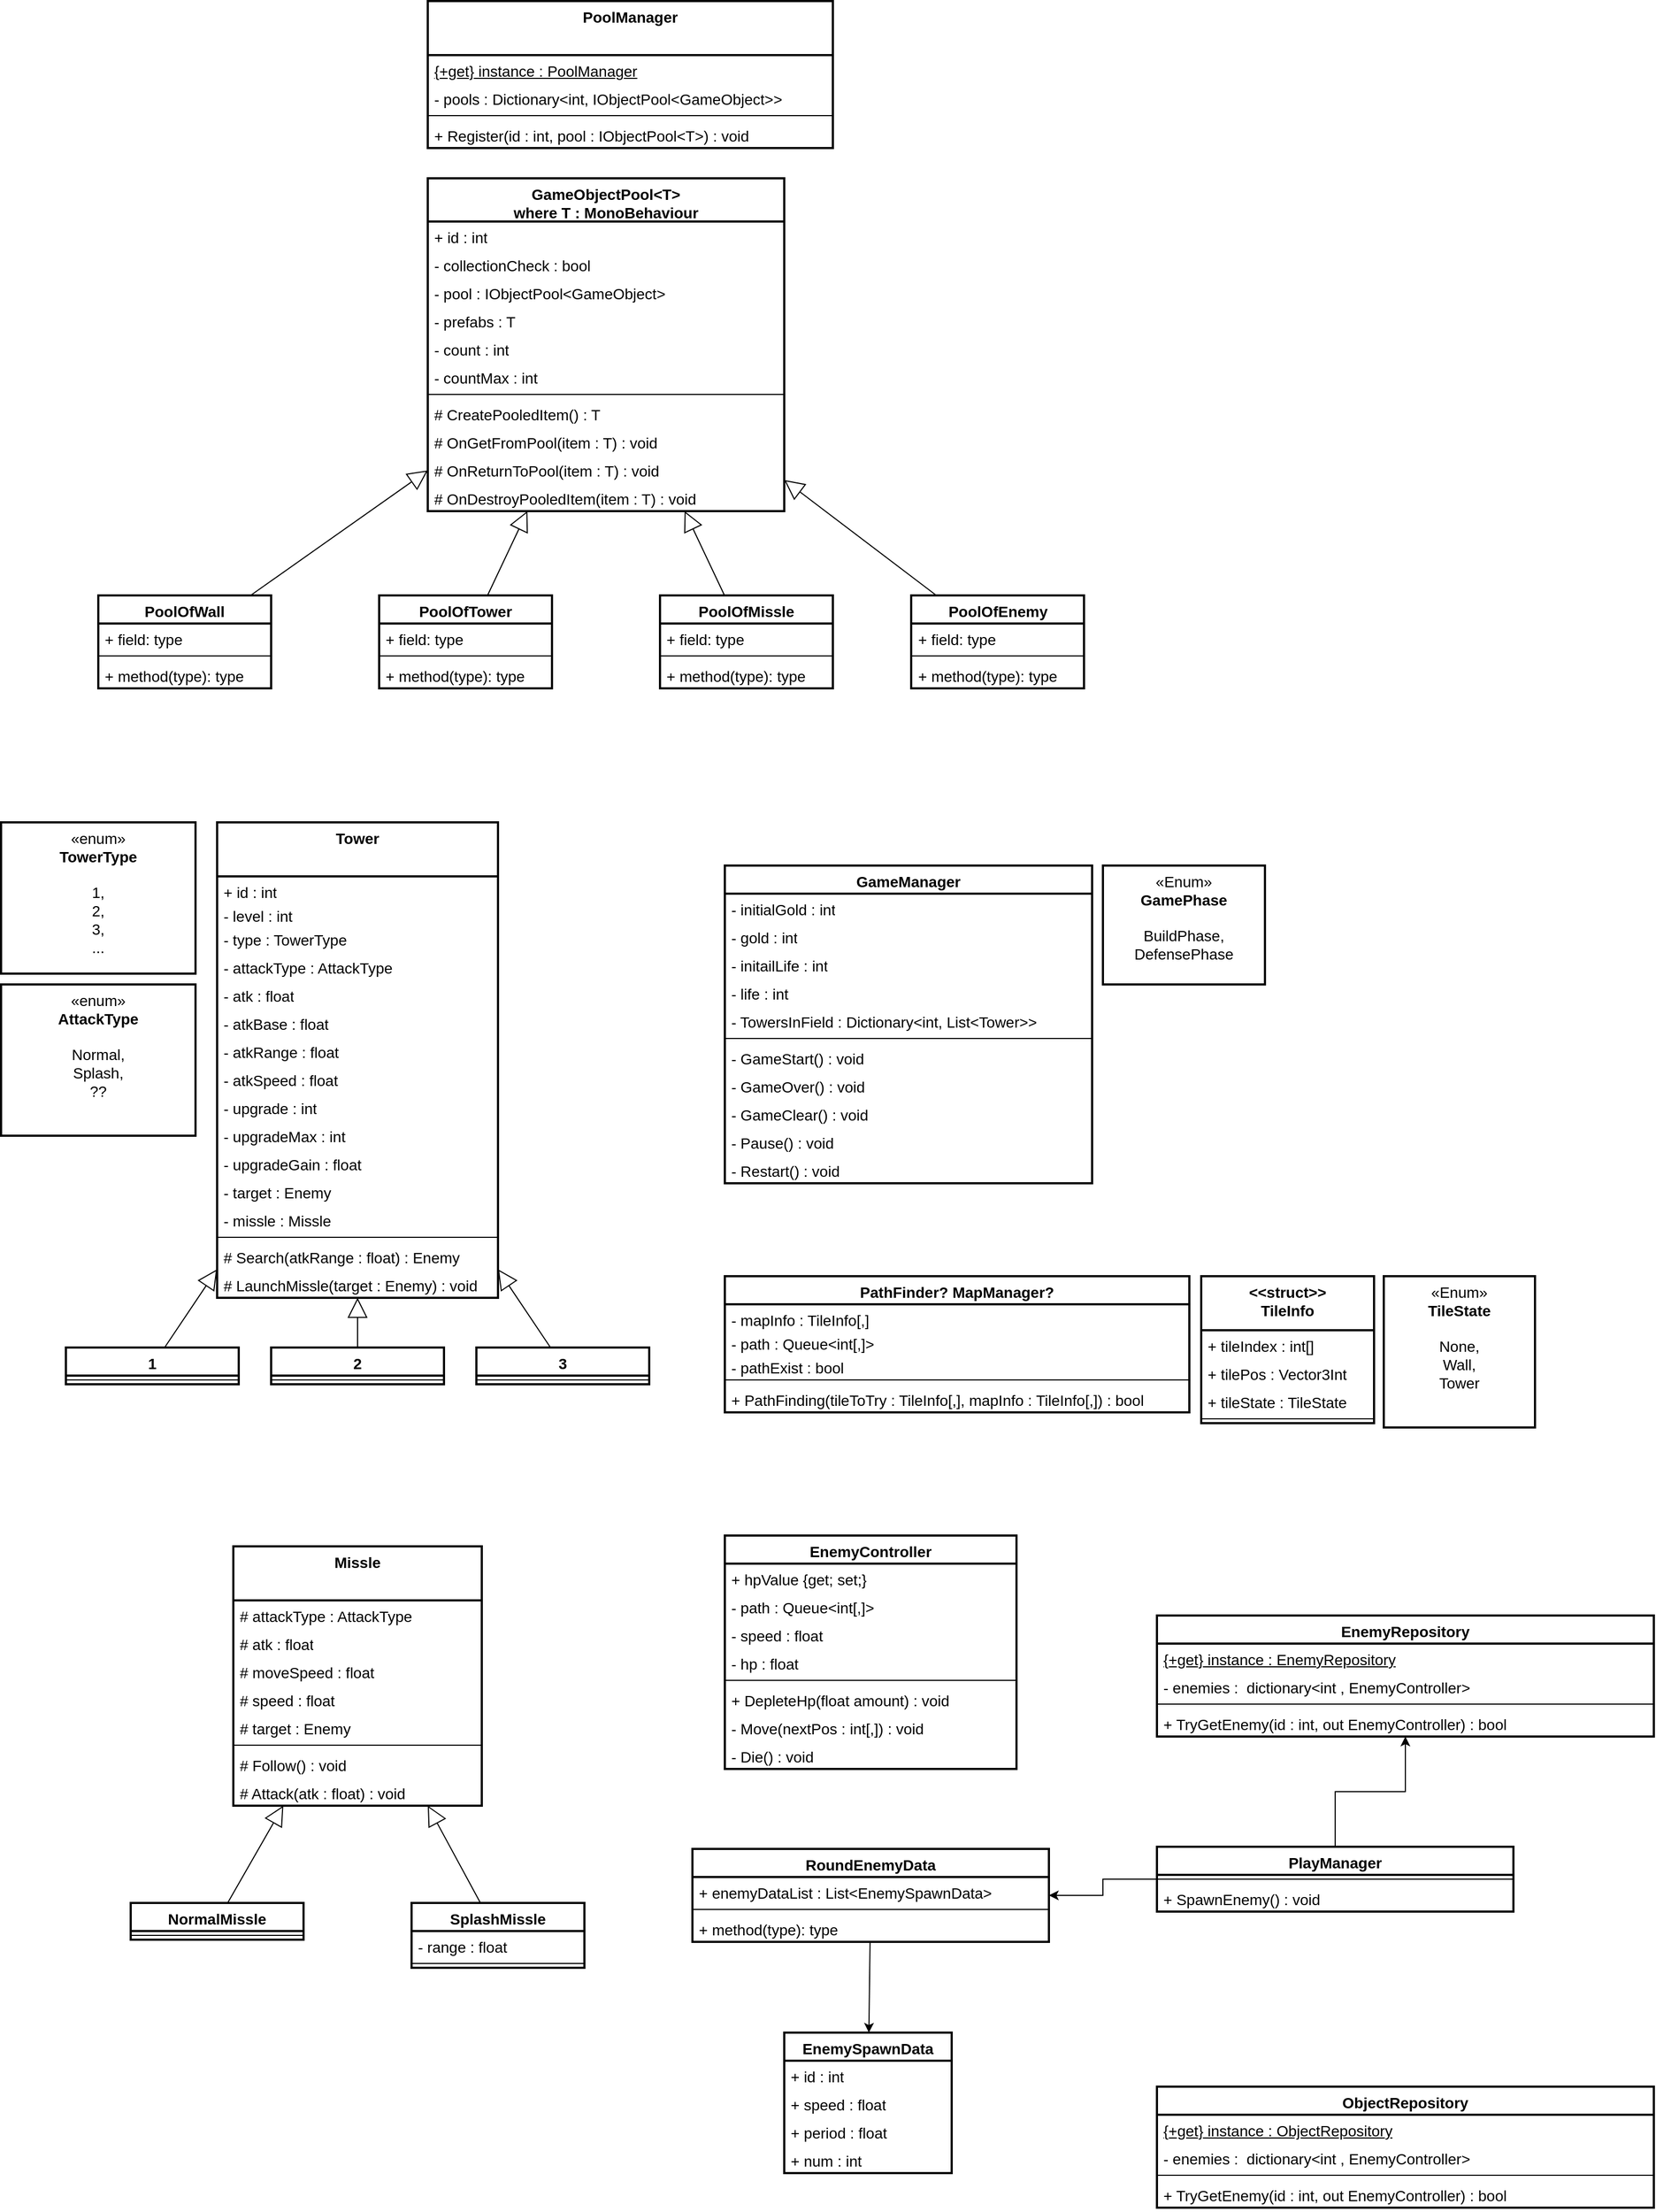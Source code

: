 <mxfile version="22.0.3" type="device" pages="2">
  <diagram name="페이지-1" id="D57Rc6TfMnEeDpuV9hIH">
    <mxGraphModel dx="1569" dy="2352" grid="1" gridSize="10" guides="1" tooltips="1" connect="1" arrows="1" fold="1" page="1" pageScale="1" pageWidth="827" pageHeight="1169" math="0" shadow="0">
      <root>
        <mxCell id="0" />
        <mxCell id="1" parent="0" />
        <mxCell id="Go99mi-lMQuyiL-y5bwb-4" value="Tower" style="swimlane;fontStyle=1;align=center;verticalAlign=top;childLayout=stackLayout;horizontal=1;startSize=50;horizontalStack=0;resizeParent=1;resizeParentMax=0;resizeLast=0;collapsible=1;marginBottom=0;whiteSpace=wrap;html=1;fillStyle=auto;strokeColor=default;strokeWidth=2;spacingTop=0;spacingBottom=0;spacing=2;fontFamily=Helvetica;fontSize=14;fontColor=default;fillColor=default;" parent="1" vertex="1">
          <mxGeometry x="250" y="40" width="260" height="440" as="geometry">
            <mxRectangle x="250" y="150" width="80" height="30" as="alternateBounds" />
          </mxGeometry>
        </mxCell>
        <mxCell id="gAw4fXE5N5joj9is8AC2-28" value="+ id : int" style="text;strokeColor=none;fillColor=none;align=left;verticalAlign=top;spacingLeft=4;spacingRight=4;overflow=hidden;rotatable=0;points=[[0,0.5],[1,0.5]];portConstraint=eastwest;whiteSpace=wrap;html=1;fontSize=14;fontFamily=Helvetica;fontColor=default;" parent="Go99mi-lMQuyiL-y5bwb-4" vertex="1">
          <mxGeometry y="50" width="260" height="22" as="geometry" />
        </mxCell>
        <mxCell id="Go99mi-lMQuyiL-y5bwb-26" value="- level : int" style="text;strokeColor=none;fillColor=none;align=left;verticalAlign=top;spacingLeft=4;spacingRight=4;overflow=hidden;rotatable=0;points=[[0,0.5],[1,0.5]];portConstraint=eastwest;whiteSpace=wrap;html=1;fontSize=14;fontFamily=Helvetica;fontColor=default;" parent="Go99mi-lMQuyiL-y5bwb-4" vertex="1">
          <mxGeometry y="72" width="260" height="22" as="geometry" />
        </mxCell>
        <mxCell id="Go99mi-lMQuyiL-y5bwb-33" value="- type : TowerType" style="text;strokeColor=none;fillColor=none;align=left;verticalAlign=top;spacingLeft=4;spacingRight=4;overflow=hidden;rotatable=0;points=[[0,0.5],[1,0.5]];portConstraint=eastwest;whiteSpace=wrap;html=1;fontSize=14;fontFamily=Helvetica;fontColor=default;" parent="Go99mi-lMQuyiL-y5bwb-4" vertex="1">
          <mxGeometry y="94" width="260" height="26" as="geometry" />
        </mxCell>
        <mxCell id="gAw4fXE5N5joj9is8AC2-29" value="- attackType : AttackType" style="text;strokeColor=none;fillColor=none;align=left;verticalAlign=top;spacingLeft=4;spacingRight=4;overflow=hidden;rotatable=0;points=[[0,0.5],[1,0.5]];portConstraint=eastwest;whiteSpace=wrap;html=1;fontSize=14;fontFamily=Helvetica;fontColor=default;" parent="Go99mi-lMQuyiL-y5bwb-4" vertex="1">
          <mxGeometry y="120" width="260" height="26" as="geometry" />
        </mxCell>
        <mxCell id="ih3u81n8QJZLHluAccd9-49" value="- atk : float" style="text;strokeColor=none;fillColor=none;align=left;verticalAlign=top;spacingLeft=4;spacingRight=4;overflow=hidden;rotatable=0;points=[[0,0.5],[1,0.5]];portConstraint=eastwest;whiteSpace=wrap;html=1;fontSize=14;fontFamily=Helvetica;fontColor=default;" parent="Go99mi-lMQuyiL-y5bwb-4" vertex="1">
          <mxGeometry y="146" width="260" height="26" as="geometry" />
        </mxCell>
        <mxCell id="Go99mi-lMQuyiL-y5bwb-5" value="- atkBase : float" style="text;strokeColor=none;fillColor=none;align=left;verticalAlign=top;spacingLeft=4;spacingRight=4;overflow=hidden;rotatable=0;points=[[0,0.5],[1,0.5]];portConstraint=eastwest;whiteSpace=wrap;html=1;fontSize=14;fontFamily=Helvetica;fontColor=default;" parent="Go99mi-lMQuyiL-y5bwb-4" vertex="1">
          <mxGeometry y="172" width="260" height="26" as="geometry" />
        </mxCell>
        <mxCell id="Go99mi-lMQuyiL-y5bwb-8" value="- atkRange : float" style="text;strokeColor=none;fillColor=none;align=left;verticalAlign=top;spacingLeft=4;spacingRight=4;overflow=hidden;rotatable=0;points=[[0,0.5],[1,0.5]];portConstraint=eastwest;whiteSpace=wrap;html=1;fontSize=14;fontFamily=Helvetica;fontColor=default;" parent="Go99mi-lMQuyiL-y5bwb-4" vertex="1">
          <mxGeometry y="198" width="260" height="26" as="geometry" />
        </mxCell>
        <mxCell id="Go99mi-lMQuyiL-y5bwb-9" value="- atkSpeed : float" style="text;strokeColor=none;fillColor=none;align=left;verticalAlign=top;spacingLeft=4;spacingRight=4;overflow=hidden;rotatable=0;points=[[0,0.5],[1,0.5]];portConstraint=eastwest;whiteSpace=wrap;html=1;fontSize=14;fontFamily=Helvetica;fontColor=default;" parent="Go99mi-lMQuyiL-y5bwb-4" vertex="1">
          <mxGeometry y="224" width="260" height="26" as="geometry" />
        </mxCell>
        <mxCell id="Go99mi-lMQuyiL-y5bwb-46" value="- upgrade : int" style="text;strokeColor=none;fillColor=none;align=left;verticalAlign=top;spacingLeft=4;spacingRight=4;overflow=hidden;rotatable=0;points=[[0,0.5],[1,0.5]];portConstraint=eastwest;whiteSpace=wrap;html=1;fontSize=14;fontFamily=Helvetica;fontColor=default;" parent="Go99mi-lMQuyiL-y5bwb-4" vertex="1">
          <mxGeometry y="250" width="260" height="26" as="geometry" />
        </mxCell>
        <mxCell id="Go99mi-lMQuyiL-y5bwb-47" value="- upgradeMax : int" style="text;strokeColor=none;fillColor=none;align=left;verticalAlign=top;spacingLeft=4;spacingRight=4;overflow=hidden;rotatable=0;points=[[0,0.5],[1,0.5]];portConstraint=eastwest;whiteSpace=wrap;html=1;fontSize=14;fontFamily=Helvetica;fontColor=default;" parent="Go99mi-lMQuyiL-y5bwb-4" vertex="1">
          <mxGeometry y="276" width="260" height="26" as="geometry" />
        </mxCell>
        <mxCell id="ih3u81n8QJZLHluAccd9-48" value="- upgradeGain : float" style="text;strokeColor=none;fillColor=none;align=left;verticalAlign=top;spacingLeft=4;spacingRight=4;overflow=hidden;rotatable=0;points=[[0,0.5],[1,0.5]];portConstraint=eastwest;whiteSpace=wrap;html=1;fontSize=14;fontFamily=Helvetica;fontColor=default;" parent="Go99mi-lMQuyiL-y5bwb-4" vertex="1">
          <mxGeometry y="302" width="260" height="26" as="geometry" />
        </mxCell>
        <mxCell id="Go99mi-lMQuyiL-y5bwb-17" value="- target : Enemy" style="text;strokeColor=none;fillColor=none;align=left;verticalAlign=top;spacingLeft=4;spacingRight=4;overflow=hidden;rotatable=0;points=[[0,0.5],[1,0.5]];portConstraint=eastwest;whiteSpace=wrap;html=1;fontSize=14;fontFamily=Helvetica;fontColor=default;" parent="Go99mi-lMQuyiL-y5bwb-4" vertex="1">
          <mxGeometry y="328" width="260" height="26" as="geometry" />
        </mxCell>
        <mxCell id="Go99mi-lMQuyiL-y5bwb-19" value="- missle : Missle" style="text;strokeColor=none;fillColor=none;align=left;verticalAlign=top;spacingLeft=4;spacingRight=4;overflow=hidden;rotatable=0;points=[[0,0.5],[1,0.5]];portConstraint=eastwest;whiteSpace=wrap;html=1;fontSize=14;fontFamily=Helvetica;fontColor=default;" parent="Go99mi-lMQuyiL-y5bwb-4" vertex="1">
          <mxGeometry y="354" width="260" height="26" as="geometry" />
        </mxCell>
        <mxCell id="Go99mi-lMQuyiL-y5bwb-6" value="" style="line;strokeWidth=1;fillColor=none;align=left;verticalAlign=middle;spacingTop=-1;spacingLeft=3;spacingRight=3;rotatable=0;labelPosition=right;points=[];portConstraint=eastwest;strokeColor=inherit;fillStyle=auto;spacingBottom=0;spacing=2;fontFamily=Helvetica;fontSize=14;fontColor=default;html=1;" parent="Go99mi-lMQuyiL-y5bwb-4" vertex="1">
          <mxGeometry y="380" width="260" height="8" as="geometry" />
        </mxCell>
        <mxCell id="Go99mi-lMQuyiL-y5bwb-11" value="# Search(atkRange : float) : Enemy" style="text;strokeColor=none;fillColor=none;align=left;verticalAlign=top;spacingLeft=4;spacingRight=4;overflow=hidden;rotatable=0;points=[[0,0.5],[1,0.5]];portConstraint=eastwest;whiteSpace=wrap;html=1;fontSize=14;fontFamily=Helvetica;fontColor=default;" parent="Go99mi-lMQuyiL-y5bwb-4" vertex="1">
          <mxGeometry y="388" width="260" height="26" as="geometry" />
        </mxCell>
        <mxCell id="Go99mi-lMQuyiL-y5bwb-7" value="# LaunchMissle(target : Enemy) : void" style="text;strokeColor=none;fillColor=none;align=left;verticalAlign=top;spacingLeft=4;spacingRight=4;overflow=hidden;rotatable=0;points=[[0,0.5],[1,0.5]];portConstraint=eastwest;whiteSpace=wrap;html=1;fontSize=14;fontFamily=Helvetica;fontColor=default;" parent="Go99mi-lMQuyiL-y5bwb-4" vertex="1">
          <mxGeometry y="414" width="260" height="26" as="geometry" />
        </mxCell>
        <mxCell id="Go99mi-lMQuyiL-y5bwb-12" value="Missle" style="swimlane;fontStyle=1;align=center;verticalAlign=top;childLayout=stackLayout;horizontal=1;startSize=50;horizontalStack=0;resizeParent=1;resizeParentMax=0;resizeLast=0;collapsible=1;marginBottom=0;whiteSpace=wrap;html=1;fillStyle=auto;strokeColor=default;strokeWidth=2;spacingTop=0;spacingBottom=0;spacing=2;fontFamily=Helvetica;fontSize=14;fontColor=default;fillColor=default;" parent="1" vertex="1">
          <mxGeometry x="265" y="710" width="230" height="240" as="geometry">
            <mxRectangle x="550" y="150" width="80" height="30" as="alternateBounds" />
          </mxGeometry>
        </mxCell>
        <mxCell id="Go99mi-lMQuyiL-y5bwb-32" value="# attackType : AttackType" style="text;strokeColor=none;fillColor=none;align=left;verticalAlign=top;spacingLeft=4;spacingRight=4;overflow=hidden;rotatable=0;points=[[0,0.5],[1,0.5]];portConstraint=eastwest;whiteSpace=wrap;html=1;fontSize=14;fontFamily=Helvetica;fontColor=default;" parent="Go99mi-lMQuyiL-y5bwb-12" vertex="1">
          <mxGeometry y="50" width="230" height="26" as="geometry" />
        </mxCell>
        <mxCell id="Go99mi-lMQuyiL-y5bwb-59" value="# atk : float" style="text;strokeColor=none;fillColor=none;align=left;verticalAlign=top;spacingLeft=4;spacingRight=4;overflow=hidden;rotatable=0;points=[[0,0.5],[1,0.5]];portConstraint=eastwest;whiteSpace=wrap;html=1;fontSize=14;fontFamily=Helvetica;fontColor=default;" parent="Go99mi-lMQuyiL-y5bwb-12" vertex="1">
          <mxGeometry y="76" width="230" height="26" as="geometry" />
        </mxCell>
        <mxCell id="Go99mi-lMQuyiL-y5bwb-13" value="# moveSpeed : float" style="text;strokeColor=none;fillColor=none;align=left;verticalAlign=top;spacingLeft=4;spacingRight=4;overflow=hidden;rotatable=0;points=[[0,0.5],[1,0.5]];portConstraint=eastwest;whiteSpace=wrap;html=1;fontSize=14;fontFamily=Helvetica;fontColor=default;" parent="Go99mi-lMQuyiL-y5bwb-12" vertex="1">
          <mxGeometry y="102" width="230" height="26" as="geometry" />
        </mxCell>
        <mxCell id="Go99mi-lMQuyiL-y5bwb-16" value="# speed : float" style="text;strokeColor=none;fillColor=none;align=left;verticalAlign=top;spacingLeft=4;spacingRight=4;overflow=hidden;rotatable=0;points=[[0,0.5],[1,0.5]];portConstraint=eastwest;whiteSpace=wrap;html=1;fontSize=14;fontFamily=Helvetica;fontColor=default;" parent="Go99mi-lMQuyiL-y5bwb-12" vertex="1">
          <mxGeometry y="128" width="230" height="26" as="geometry" />
        </mxCell>
        <mxCell id="Go99mi-lMQuyiL-y5bwb-18" value="# target : Enemy" style="text;strokeColor=none;fillColor=none;align=left;verticalAlign=top;spacingLeft=4;spacingRight=4;overflow=hidden;rotatable=0;points=[[0,0.5],[1,0.5]];portConstraint=eastwest;whiteSpace=wrap;html=1;fontSize=14;fontFamily=Helvetica;fontColor=default;" parent="Go99mi-lMQuyiL-y5bwb-12" vertex="1">
          <mxGeometry y="154" width="230" height="26" as="geometry" />
        </mxCell>
        <mxCell id="Go99mi-lMQuyiL-y5bwb-14" value="" style="line;strokeWidth=1;fillColor=none;align=left;verticalAlign=middle;spacingTop=-1;spacingLeft=3;spacingRight=3;rotatable=0;labelPosition=right;points=[];portConstraint=eastwest;strokeColor=inherit;fillStyle=auto;spacingBottom=0;spacing=2;fontFamily=Helvetica;fontSize=14;fontColor=default;html=1;" parent="Go99mi-lMQuyiL-y5bwb-12" vertex="1">
          <mxGeometry y="180" width="230" height="8" as="geometry" />
        </mxCell>
        <mxCell id="Go99mi-lMQuyiL-y5bwb-15" value="# Follow() : void" style="text;strokeColor=none;fillColor=none;align=left;verticalAlign=top;spacingLeft=4;spacingRight=4;overflow=hidden;rotatable=0;points=[[0,0.5],[1,0.5]];portConstraint=eastwest;whiteSpace=wrap;html=1;fontSize=14;fontFamily=Helvetica;fontColor=default;" parent="Go99mi-lMQuyiL-y5bwb-12" vertex="1">
          <mxGeometry y="188" width="230" height="26" as="geometry" />
        </mxCell>
        <mxCell id="Go99mi-lMQuyiL-y5bwb-53" value="# Attack(atk : float) : void" style="text;strokeColor=none;fillColor=none;align=left;verticalAlign=top;spacingLeft=4;spacingRight=4;overflow=hidden;rotatable=0;points=[[0,0.5],[1,0.5]];portConstraint=eastwest;whiteSpace=wrap;html=1;fontSize=14;fontFamily=Helvetica;fontColor=default;" parent="Go99mi-lMQuyiL-y5bwb-12" vertex="1">
          <mxGeometry y="214" width="230" height="26" as="geometry" />
        </mxCell>
        <mxCell id="Go99mi-lMQuyiL-y5bwb-22" value="«enum»&lt;br&gt;&lt;b&gt;TowerType&lt;/b&gt;&lt;br&gt;&lt;br&gt;1,&lt;br&gt;2,&lt;br&gt;3,&lt;br&gt;..." style="html=1;whiteSpace=wrap;fillStyle=auto;strokeColor=default;strokeWidth=2;align=center;verticalAlign=top;spacingTop=0;spacingBottom=0;spacing=2;fontFamily=Helvetica;fontSize=14;fontColor=default;fillColor=default;" parent="1" vertex="1">
          <mxGeometry x="50" y="40" width="180" height="140" as="geometry" />
        </mxCell>
        <mxCell id="Go99mi-lMQuyiL-y5bwb-27" value="EnemyController" style="swimlane;fontStyle=1;align=center;verticalAlign=top;childLayout=stackLayout;horizontal=1;startSize=26;horizontalStack=0;resizeParent=1;resizeParentMax=0;resizeLast=0;collapsible=1;marginBottom=0;whiteSpace=wrap;html=1;fillStyle=auto;strokeColor=default;strokeWidth=2;spacingTop=0;spacingBottom=0;spacing=2;fontFamily=Helvetica;fontSize=14;fontColor=default;fillColor=default;" parent="1" vertex="1">
          <mxGeometry x="720" y="700" width="270" height="216" as="geometry" />
        </mxCell>
        <mxCell id="gAw4fXE5N5joj9is8AC2-31" value="+ hpValue {get; set;}" style="text;strokeColor=none;fillColor=none;align=left;verticalAlign=top;spacingLeft=4;spacingRight=4;overflow=hidden;rotatable=0;points=[[0,0.5],[1,0.5]];portConstraint=eastwest;whiteSpace=wrap;html=1;fontSize=14;fontFamily=Helvetica;fontColor=default;" parent="Go99mi-lMQuyiL-y5bwb-27" vertex="1">
          <mxGeometry y="26" width="270" height="26" as="geometry" />
        </mxCell>
        <mxCell id="Go99mi-lMQuyiL-y5bwb-28" value="- path : Queue&amp;lt;int[,]&amp;gt;" style="text;strokeColor=none;fillColor=none;align=left;verticalAlign=top;spacingLeft=4;spacingRight=4;overflow=hidden;rotatable=0;points=[[0,0.5],[1,0.5]];portConstraint=eastwest;whiteSpace=wrap;html=1;fontSize=14;fontFamily=Helvetica;fontColor=default;" parent="Go99mi-lMQuyiL-y5bwb-27" vertex="1">
          <mxGeometry y="52" width="270" height="26" as="geometry" />
        </mxCell>
        <mxCell id="Go99mi-lMQuyiL-y5bwb-52" value="- speed : float" style="text;strokeColor=none;fillColor=none;align=left;verticalAlign=top;spacingLeft=4;spacingRight=4;overflow=hidden;rotatable=0;points=[[0,0.5],[1,0.5]];portConstraint=eastwest;whiteSpace=wrap;html=1;fontSize=14;fontFamily=Helvetica;fontColor=default;" parent="Go99mi-lMQuyiL-y5bwb-27" vertex="1">
          <mxGeometry y="78" width="270" height="26" as="geometry" />
        </mxCell>
        <mxCell id="gAw4fXE5N5joj9is8AC2-1" value="- hp : float" style="text;strokeColor=none;fillColor=none;align=left;verticalAlign=top;spacingLeft=4;spacingRight=4;overflow=hidden;rotatable=0;points=[[0,0.5],[1,0.5]];portConstraint=eastwest;whiteSpace=wrap;html=1;fontSize=14;fontFamily=Helvetica;fontColor=default;" parent="Go99mi-lMQuyiL-y5bwb-27" vertex="1">
          <mxGeometry y="104" width="270" height="26" as="geometry" />
        </mxCell>
        <mxCell id="Go99mi-lMQuyiL-y5bwb-29" value="" style="line;strokeWidth=1;fillColor=none;align=left;verticalAlign=middle;spacingTop=-1;spacingLeft=3;spacingRight=3;rotatable=0;labelPosition=right;points=[];portConstraint=eastwest;strokeColor=inherit;fillStyle=auto;spacingBottom=0;spacing=2;fontFamily=Helvetica;fontSize=14;fontColor=default;html=1;" parent="Go99mi-lMQuyiL-y5bwb-27" vertex="1">
          <mxGeometry y="130" width="270" height="8" as="geometry" />
        </mxCell>
        <mxCell id="gAw4fXE5N5joj9is8AC2-2" value="+ DepleteHp(float amount) : void" style="text;strokeColor=none;fillColor=none;align=left;verticalAlign=top;spacingLeft=4;spacingRight=4;overflow=hidden;rotatable=0;points=[[0,0.5],[1,0.5]];portConstraint=eastwest;whiteSpace=wrap;html=1;fontSize=14;fontFamily=Helvetica;fontColor=default;" parent="Go99mi-lMQuyiL-y5bwb-27" vertex="1">
          <mxGeometry y="138" width="270" height="26" as="geometry" />
        </mxCell>
        <mxCell id="Go99mi-lMQuyiL-y5bwb-30" value="- Move(nextPos : int[,]) : void" style="text;strokeColor=none;fillColor=none;align=left;verticalAlign=top;spacingLeft=4;spacingRight=4;overflow=hidden;rotatable=0;points=[[0,0.5],[1,0.5]];portConstraint=eastwest;whiteSpace=wrap;html=1;fontSize=14;fontFamily=Helvetica;fontColor=default;" parent="Go99mi-lMQuyiL-y5bwb-27" vertex="1">
          <mxGeometry y="164" width="270" height="26" as="geometry" />
        </mxCell>
        <mxCell id="Go99mi-lMQuyiL-y5bwb-79" value="- Die() : void" style="text;strokeColor=none;fillColor=none;align=left;verticalAlign=top;spacingLeft=4;spacingRight=4;overflow=hidden;rotatable=0;points=[[0,0.5],[1,0.5]];portConstraint=eastwest;whiteSpace=wrap;html=1;fontSize=14;fontFamily=Helvetica;fontColor=default;" parent="Go99mi-lMQuyiL-y5bwb-27" vertex="1">
          <mxGeometry y="190" width="270" height="26" as="geometry" />
        </mxCell>
        <mxCell id="Go99mi-lMQuyiL-y5bwb-31" value="«enum»&lt;br&gt;&lt;b&gt;AttackType&lt;/b&gt;&lt;br&gt;&lt;br&gt;Normal,&lt;br&gt;Splash,&lt;br&gt;??" style="html=1;whiteSpace=wrap;fillStyle=auto;strokeColor=default;strokeWidth=2;align=center;verticalAlign=top;spacingTop=0;spacingBottom=0;spacing=2;fontFamily=Helvetica;fontSize=14;fontColor=default;fillColor=default;" parent="1" vertex="1">
          <mxGeometry x="50" y="190" width="180" height="140" as="geometry" />
        </mxCell>
        <mxCell id="Go99mi-lMQuyiL-y5bwb-34" value="PathFinder? MapManager?" style="swimlane;fontStyle=1;align=center;verticalAlign=top;childLayout=stackLayout;horizontal=1;startSize=26;horizontalStack=0;resizeParent=1;resizeParentMax=0;resizeLast=0;collapsible=1;marginBottom=0;whiteSpace=wrap;html=1;fillStyle=auto;strokeColor=default;strokeWidth=2;spacingTop=0;spacingBottom=0;spacing=2;fontFamily=Helvetica;fontSize=14;fontColor=default;fillColor=default;" parent="1" vertex="1">
          <mxGeometry x="720" y="460" width="430" height="126" as="geometry" />
        </mxCell>
        <mxCell id="Go99mi-lMQuyiL-y5bwb-35" value="- mapInfo : TileInfo[,]" style="text;strokeColor=none;fillColor=none;align=left;verticalAlign=top;spacingLeft=4;spacingRight=4;overflow=hidden;rotatable=0;points=[[0,0.5],[1,0.5]];portConstraint=eastwest;whiteSpace=wrap;html=1;fontSize=14;fontFamily=Helvetica;fontColor=default;" parent="Go99mi-lMQuyiL-y5bwb-34" vertex="1">
          <mxGeometry y="26" width="430" height="22" as="geometry" />
        </mxCell>
        <mxCell id="Go99mi-lMQuyiL-y5bwb-38" value="- path : Queue&amp;lt;int[,]&amp;gt;" style="text;strokeColor=none;fillColor=none;align=left;verticalAlign=top;spacingLeft=4;spacingRight=4;overflow=hidden;rotatable=0;points=[[0,0.5],[1,0.5]];portConstraint=eastwest;whiteSpace=wrap;html=1;fontSize=14;fontFamily=Helvetica;fontColor=default;" parent="Go99mi-lMQuyiL-y5bwb-34" vertex="1">
          <mxGeometry y="48" width="430" height="22" as="geometry" />
        </mxCell>
        <mxCell id="CXPf305uMmjGuQBSl9Ul-1" value="- pathExist : bool" style="text;strokeColor=none;fillColor=none;align=left;verticalAlign=top;spacingLeft=4;spacingRight=4;overflow=hidden;rotatable=0;points=[[0,0.5],[1,0.5]];portConstraint=eastwest;whiteSpace=wrap;html=1;fontSize=14;fontFamily=Helvetica;fontColor=default;" parent="Go99mi-lMQuyiL-y5bwb-34" vertex="1">
          <mxGeometry y="70" width="430" height="22" as="geometry" />
        </mxCell>
        <mxCell id="Go99mi-lMQuyiL-y5bwb-36" value="" style="line;strokeWidth=1;fillColor=none;align=left;verticalAlign=middle;spacingTop=-1;spacingLeft=3;spacingRight=3;rotatable=0;labelPosition=right;points=[];portConstraint=eastwest;strokeColor=inherit;fillStyle=auto;spacingBottom=0;spacing=2;fontFamily=Helvetica;fontSize=14;fontColor=default;html=1;" parent="Go99mi-lMQuyiL-y5bwb-34" vertex="1">
          <mxGeometry y="92" width="430" height="8" as="geometry" />
        </mxCell>
        <mxCell id="Go99mi-lMQuyiL-y5bwb-48" value="+ PathFinding(tileToTry : TileInfo[,], mapInfo : TileInfo[,]) : bool" style="text;strokeColor=none;fillColor=none;align=left;verticalAlign=top;spacingLeft=4;spacingRight=4;overflow=hidden;rotatable=0;points=[[0,0.5],[1,0.5]];portConstraint=eastwest;whiteSpace=wrap;html=1;fontSize=14;fontFamily=Helvetica;fontColor=default;" parent="Go99mi-lMQuyiL-y5bwb-34" vertex="1">
          <mxGeometry y="100" width="430" height="26" as="geometry" />
        </mxCell>
        <mxCell id="Go99mi-lMQuyiL-y5bwb-40" value="GameManager" style="swimlane;fontStyle=1;align=center;verticalAlign=top;childLayout=stackLayout;horizontal=1;startSize=26;horizontalStack=0;resizeParent=1;resizeParentMax=0;resizeLast=0;collapsible=1;marginBottom=0;whiteSpace=wrap;html=1;fillStyle=auto;strokeColor=default;strokeWidth=2;spacingTop=0;spacingBottom=0;spacing=2;fontFamily=Helvetica;fontSize=14;fontColor=default;fillColor=default;" parent="1" vertex="1">
          <mxGeometry x="720" y="80" width="340" height="294" as="geometry" />
        </mxCell>
        <mxCell id="Go99mi-lMQuyiL-y5bwb-45" value="- initialGold : int" style="text;strokeColor=none;fillColor=none;align=left;verticalAlign=top;spacingLeft=4;spacingRight=4;overflow=hidden;rotatable=0;points=[[0,0.5],[1,0.5]];portConstraint=eastwest;whiteSpace=wrap;html=1;fontSize=14;fontFamily=Helvetica;fontColor=default;" parent="Go99mi-lMQuyiL-y5bwb-40" vertex="1">
          <mxGeometry y="26" width="340" height="26" as="geometry" />
        </mxCell>
        <mxCell id="Go99mi-lMQuyiL-y5bwb-55" value="- gold : int" style="text;strokeColor=none;fillColor=none;align=left;verticalAlign=top;spacingLeft=4;spacingRight=4;overflow=hidden;rotatable=0;points=[[0,0.5],[1,0.5]];portConstraint=eastwest;whiteSpace=wrap;html=1;fontSize=14;fontFamily=Helvetica;fontColor=default;" parent="Go99mi-lMQuyiL-y5bwb-40" vertex="1">
          <mxGeometry y="52" width="340" height="26" as="geometry" />
        </mxCell>
        <mxCell id="FlKm15L6QkQzubuS4Vc--1" value="- initailLife : int" style="text;strokeColor=none;fillColor=none;align=left;verticalAlign=top;spacingLeft=4;spacingRight=4;overflow=hidden;rotatable=0;points=[[0,0.5],[1,0.5]];portConstraint=eastwest;whiteSpace=wrap;html=1;fontSize=14;fontFamily=Helvetica;fontColor=default;" parent="Go99mi-lMQuyiL-y5bwb-40" vertex="1">
          <mxGeometry y="78" width="340" height="26" as="geometry" />
        </mxCell>
        <mxCell id="FlKm15L6QkQzubuS4Vc--2" value="- life : int" style="text;strokeColor=none;fillColor=none;align=left;verticalAlign=top;spacingLeft=4;spacingRight=4;overflow=hidden;rotatable=0;points=[[0,0.5],[1,0.5]];portConstraint=eastwest;whiteSpace=wrap;html=1;fontSize=14;fontFamily=Helvetica;fontColor=default;" parent="Go99mi-lMQuyiL-y5bwb-40" vertex="1">
          <mxGeometry y="104" width="340" height="26" as="geometry" />
        </mxCell>
        <mxCell id="gAw4fXE5N5joj9is8AC2-27" value="- TowersInField : Dictionary&amp;lt;int, List&amp;lt;Tower&amp;gt;&amp;gt;" style="text;strokeColor=none;fillColor=none;align=left;verticalAlign=top;spacingLeft=4;spacingRight=4;overflow=hidden;rotatable=0;points=[[0,0.5],[1,0.5]];portConstraint=eastwest;whiteSpace=wrap;html=1;fontSize=14;fontFamily=Helvetica;fontColor=default;" parent="Go99mi-lMQuyiL-y5bwb-40" vertex="1">
          <mxGeometry y="130" width="340" height="26" as="geometry" />
        </mxCell>
        <mxCell id="Go99mi-lMQuyiL-y5bwb-42" value="" style="line;strokeWidth=1;fillColor=none;align=left;verticalAlign=middle;spacingTop=-1;spacingLeft=3;spacingRight=3;rotatable=0;labelPosition=right;points=[];portConstraint=eastwest;strokeColor=inherit;fillStyle=auto;spacingBottom=0;spacing=2;fontFamily=Helvetica;fontSize=14;fontColor=default;html=1;" parent="Go99mi-lMQuyiL-y5bwb-40" vertex="1">
          <mxGeometry y="156" width="340" height="8" as="geometry" />
        </mxCell>
        <mxCell id="Go99mi-lMQuyiL-y5bwb-43" value="- GameStart() : void" style="text;strokeColor=none;fillColor=none;align=left;verticalAlign=top;spacingLeft=4;spacingRight=4;overflow=hidden;rotatable=0;points=[[0,0.5],[1,0.5]];portConstraint=eastwest;whiteSpace=wrap;html=1;fontSize=14;fontFamily=Helvetica;fontColor=default;" parent="Go99mi-lMQuyiL-y5bwb-40" vertex="1">
          <mxGeometry y="164" width="340" height="26" as="geometry" />
        </mxCell>
        <mxCell id="Go99mi-lMQuyiL-y5bwb-49" value="- GameOver() : void" style="text;strokeColor=none;fillColor=none;align=left;verticalAlign=top;spacingLeft=4;spacingRight=4;overflow=hidden;rotatable=0;points=[[0,0.5],[1,0.5]];portConstraint=eastwest;whiteSpace=wrap;html=1;fontSize=14;fontFamily=Helvetica;fontColor=default;" parent="Go99mi-lMQuyiL-y5bwb-40" vertex="1">
          <mxGeometry y="190" width="340" height="26" as="geometry" />
        </mxCell>
        <mxCell id="Go99mi-lMQuyiL-y5bwb-50" value="- GameClear() : void" style="text;strokeColor=none;fillColor=none;align=left;verticalAlign=top;spacingLeft=4;spacingRight=4;overflow=hidden;rotatable=0;points=[[0,0.5],[1,0.5]];portConstraint=eastwest;whiteSpace=wrap;html=1;fontSize=14;fontFamily=Helvetica;fontColor=default;" parent="Go99mi-lMQuyiL-y5bwb-40" vertex="1">
          <mxGeometry y="216" width="340" height="26" as="geometry" />
        </mxCell>
        <mxCell id="Go99mi-lMQuyiL-y5bwb-65" value="- Pause() : void" style="text;strokeColor=none;fillColor=none;align=left;verticalAlign=top;spacingLeft=4;spacingRight=4;overflow=hidden;rotatable=0;points=[[0,0.5],[1,0.5]];portConstraint=eastwest;whiteSpace=wrap;html=1;fontSize=14;fontFamily=Helvetica;fontColor=default;" parent="Go99mi-lMQuyiL-y5bwb-40" vertex="1">
          <mxGeometry y="242" width="340" height="26" as="geometry" />
        </mxCell>
        <mxCell id="Go99mi-lMQuyiL-y5bwb-51" value="- Restart() : void" style="text;strokeColor=none;fillColor=none;align=left;verticalAlign=top;spacingLeft=4;spacingRight=4;overflow=hidden;rotatable=0;points=[[0,0.5],[1,0.5]];portConstraint=eastwest;whiteSpace=wrap;html=1;fontSize=14;fontFamily=Helvetica;fontColor=default;" parent="Go99mi-lMQuyiL-y5bwb-40" vertex="1">
          <mxGeometry y="268" width="340" height="26" as="geometry" />
        </mxCell>
        <mxCell id="Go99mi-lMQuyiL-y5bwb-66" value="NormalMissle" style="swimlane;fontStyle=1;align=center;verticalAlign=top;childLayout=stackLayout;horizontal=1;startSize=26;horizontalStack=0;resizeParent=1;resizeParentMax=0;resizeLast=0;collapsible=1;marginBottom=0;whiteSpace=wrap;html=1;fillStyle=auto;strokeColor=default;strokeWidth=2;spacingTop=0;spacingBottom=0;spacing=2;fontFamily=Helvetica;fontSize=14;fontColor=default;fillColor=default;" parent="1" vertex="1">
          <mxGeometry x="170" y="1040" width="160" height="34" as="geometry" />
        </mxCell>
        <mxCell id="Go99mi-lMQuyiL-y5bwb-68" value="" style="line;strokeWidth=1;fillColor=none;align=left;verticalAlign=middle;spacingTop=-1;spacingLeft=3;spacingRight=3;rotatable=0;labelPosition=right;points=[];portConstraint=eastwest;strokeColor=inherit;fillStyle=auto;spacingBottom=0;spacing=2;fontFamily=Helvetica;fontSize=14;fontColor=default;html=1;" parent="Go99mi-lMQuyiL-y5bwb-66" vertex="1">
          <mxGeometry y="26" width="160" height="8" as="geometry" />
        </mxCell>
        <mxCell id="Go99mi-lMQuyiL-y5bwb-70" value="SplashMissle" style="swimlane;fontStyle=1;align=center;verticalAlign=top;childLayout=stackLayout;horizontal=1;startSize=26;horizontalStack=0;resizeParent=1;resizeParentMax=0;resizeLast=0;collapsible=1;marginBottom=0;whiteSpace=wrap;html=1;fillStyle=auto;strokeColor=default;strokeWidth=2;spacingTop=0;spacingBottom=0;spacing=2;fontFamily=Helvetica;fontSize=14;fontColor=default;fillColor=default;" parent="1" vertex="1">
          <mxGeometry x="430" y="1040" width="160" height="60" as="geometry" />
        </mxCell>
        <mxCell id="Go99mi-lMQuyiL-y5bwb-71" value="- range : float" style="text;strokeColor=none;fillColor=none;align=left;verticalAlign=top;spacingLeft=4;spacingRight=4;overflow=hidden;rotatable=0;points=[[0,0.5],[1,0.5]];portConstraint=eastwest;whiteSpace=wrap;html=1;fontSize=14;fontFamily=Helvetica;fontColor=default;" parent="Go99mi-lMQuyiL-y5bwb-70" vertex="1">
          <mxGeometry y="26" width="160" height="26" as="geometry" />
        </mxCell>
        <mxCell id="Go99mi-lMQuyiL-y5bwb-72" value="" style="line;strokeWidth=1;fillColor=none;align=left;verticalAlign=middle;spacingTop=-1;spacingLeft=3;spacingRight=3;rotatable=0;labelPosition=right;points=[];portConstraint=eastwest;strokeColor=inherit;fillStyle=auto;spacingBottom=0;spacing=2;fontFamily=Helvetica;fontSize=14;fontColor=default;html=1;" parent="Go99mi-lMQuyiL-y5bwb-70" vertex="1">
          <mxGeometry y="52" width="160" height="8" as="geometry" />
        </mxCell>
        <mxCell id="Go99mi-lMQuyiL-y5bwb-76" value="" style="endArrow=block;endSize=16;endFill=0;html=1;rounded=0;fontFamily=Helvetica;fontSize=14;fontColor=default;" parent="1" source="Go99mi-lMQuyiL-y5bwb-66" target="Go99mi-lMQuyiL-y5bwb-12" edge="1">
          <mxGeometry width="160" relative="1" as="geometry">
            <mxPoint x="440" y="850" as="sourcePoint" />
            <mxPoint x="600" y="850" as="targetPoint" />
          </mxGeometry>
        </mxCell>
        <mxCell id="Go99mi-lMQuyiL-y5bwb-78" value="" style="endArrow=block;endSize=16;endFill=0;html=1;rounded=0;fontFamily=Helvetica;fontSize=14;fontColor=default;" parent="1" source="Go99mi-lMQuyiL-y5bwb-70" target="Go99mi-lMQuyiL-y5bwb-12" edge="1">
          <mxGeometry width="160" relative="1" as="geometry">
            <mxPoint x="282" y="1050" as="sourcePoint" />
            <mxPoint x="328" y="960" as="targetPoint" />
          </mxGeometry>
        </mxCell>
        <mxCell id="gAw4fXE5N5joj9is8AC2-10" value="EnemySpawnData" style="swimlane;fontStyle=1;align=center;verticalAlign=top;childLayout=stackLayout;horizontal=1;startSize=26;horizontalStack=0;resizeParent=1;resizeParentMax=0;resizeLast=0;collapsible=1;marginBottom=0;whiteSpace=wrap;html=1;fillStyle=auto;strokeColor=default;strokeWidth=2;spacingTop=0;spacingBottom=0;spacing=2;fontFamily=Helvetica;fontSize=14;fontColor=default;fillColor=default;" parent="1" vertex="1">
          <mxGeometry x="775" y="1160" width="155" height="130" as="geometry" />
        </mxCell>
        <mxCell id="gAw4fXE5N5joj9is8AC2-11" value="+ id : int" style="text;strokeColor=none;fillColor=none;align=left;verticalAlign=top;spacingLeft=4;spacingRight=4;overflow=hidden;rotatable=0;points=[[0,0.5],[1,0.5]];portConstraint=eastwest;whiteSpace=wrap;html=1;fontSize=14;fontFamily=Helvetica;fontColor=default;" parent="gAw4fXE5N5joj9is8AC2-10" vertex="1">
          <mxGeometry y="26" width="155" height="26" as="geometry" />
        </mxCell>
        <mxCell id="gAw4fXE5N5joj9is8AC2-14" value="+ speed : float" style="text;strokeColor=none;fillColor=none;align=left;verticalAlign=top;spacingLeft=4;spacingRight=4;overflow=hidden;rotatable=0;points=[[0,0.5],[1,0.5]];portConstraint=eastwest;whiteSpace=wrap;html=1;fontSize=14;fontFamily=Helvetica;fontColor=default;" parent="gAw4fXE5N5joj9is8AC2-10" vertex="1">
          <mxGeometry y="52" width="155" height="26" as="geometry" />
        </mxCell>
        <mxCell id="EdDGFJNnuyMnlqYXxT2H-22" value="+ period : float" style="text;strokeColor=none;fillColor=none;align=left;verticalAlign=top;spacingLeft=4;spacingRight=4;overflow=hidden;rotatable=0;points=[[0,0.5],[1,0.5]];portConstraint=eastwest;whiteSpace=wrap;html=1;fontSize=14;fontFamily=Helvetica;fontColor=default;" parent="gAw4fXE5N5joj9is8AC2-10" vertex="1">
          <mxGeometry y="78" width="155" height="26" as="geometry" />
        </mxCell>
        <mxCell id="EdDGFJNnuyMnlqYXxT2H-23" value="+ num : int" style="text;strokeColor=none;fillColor=none;align=left;verticalAlign=top;spacingLeft=4;spacingRight=4;overflow=hidden;rotatable=0;points=[[0,0.5],[1,0.5]];portConstraint=eastwest;whiteSpace=wrap;html=1;fontSize=14;fontFamily=Helvetica;fontColor=default;" parent="gAw4fXE5N5joj9is8AC2-10" vertex="1">
          <mxGeometry y="104" width="155" height="26" as="geometry" />
        </mxCell>
        <mxCell id="gAw4fXE5N5joj9is8AC2-21" value="RoundEnemyData" style="swimlane;fontStyle=1;align=center;verticalAlign=top;childLayout=stackLayout;horizontal=1;startSize=26;horizontalStack=0;resizeParent=1;resizeParentMax=0;resizeLast=0;collapsible=1;marginBottom=0;whiteSpace=wrap;html=1;fillStyle=auto;strokeColor=default;strokeWidth=2;spacingTop=0;spacingBottom=0;spacing=2;fontFamily=Helvetica;fontSize=14;fontColor=default;fillColor=default;" parent="1" vertex="1">
          <mxGeometry x="690" y="990" width="330" height="86" as="geometry" />
        </mxCell>
        <mxCell id="gAw4fXE5N5joj9is8AC2-22" value="+ enemyDataList : List&amp;lt;EnemySpawnData&amp;gt;" style="text;strokeColor=none;fillColor=none;align=left;verticalAlign=top;spacingLeft=4;spacingRight=4;overflow=hidden;rotatable=0;points=[[0,0.5],[1,0.5]];portConstraint=eastwest;whiteSpace=wrap;html=1;fontSize=14;fontFamily=Helvetica;fontColor=default;" parent="gAw4fXE5N5joj9is8AC2-21" vertex="1">
          <mxGeometry y="26" width="330" height="26" as="geometry" />
        </mxCell>
        <mxCell id="gAw4fXE5N5joj9is8AC2-23" value="" style="line;strokeWidth=1;fillColor=none;align=left;verticalAlign=middle;spacingTop=-1;spacingLeft=3;spacingRight=3;rotatable=0;labelPosition=right;points=[];portConstraint=eastwest;strokeColor=inherit;fillStyle=auto;spacingBottom=0;spacing=2;fontFamily=Helvetica;fontSize=14;fontColor=default;startSize=50;html=1;" parent="gAw4fXE5N5joj9is8AC2-21" vertex="1">
          <mxGeometry y="52" width="330" height="8" as="geometry" />
        </mxCell>
        <mxCell id="gAw4fXE5N5joj9is8AC2-24" value="+ method(type): type" style="text;strokeColor=none;fillColor=none;align=left;verticalAlign=top;spacingLeft=4;spacingRight=4;overflow=hidden;rotatable=0;points=[[0,0.5],[1,0.5]];portConstraint=eastwest;whiteSpace=wrap;html=1;fontSize=14;fontFamily=Helvetica;fontColor=default;" parent="gAw4fXE5N5joj9is8AC2-21" vertex="1">
          <mxGeometry y="60" width="330" height="26" as="geometry" />
        </mxCell>
        <mxCell id="gAw4fXE5N5joj9is8AC2-25" value="" style="endArrow=classic;html=1;rounded=0;fontFamily=Helvetica;fontSize=14;fontColor=default;startSize=50;" parent="1" source="gAw4fXE5N5joj9is8AC2-21" target="gAw4fXE5N5joj9is8AC2-10" edge="1">
          <mxGeometry width="50" height="50" relative="1" as="geometry">
            <mxPoint x="590" y="980" as="sourcePoint" />
            <mxPoint x="640" y="930" as="targetPoint" />
          </mxGeometry>
        </mxCell>
        <mxCell id="FlKm15L6QkQzubuS4Vc--14" value="«Enum»&lt;br&gt;&lt;b&gt;GamePhase&lt;/b&gt;&lt;br&gt;&lt;br&gt;BuildPhase,&lt;br&gt;DefensePhase" style="html=1;whiteSpace=wrap;fillStyle=auto;strokeColor=default;strokeWidth=2;align=center;verticalAlign=top;spacingTop=0;spacingBottom=0;spacing=2;fontFamily=Helvetica;fontSize=14;fontColor=default;startSize=26;fillColor=default;" parent="1" vertex="1">
          <mxGeometry x="1070" y="80" width="150" height="110" as="geometry" />
        </mxCell>
        <mxCell id="VoHCUlm6TO9XDSnUji6G-1" value="1" style="swimlane;fontStyle=1;align=center;verticalAlign=top;childLayout=stackLayout;horizontal=1;startSize=26;horizontalStack=0;resizeParent=1;resizeParentMax=0;resizeLast=0;collapsible=1;marginBottom=0;whiteSpace=wrap;html=1;fillStyle=auto;strokeColor=default;strokeWidth=2;spacingTop=0;spacingBottom=0;spacing=2;fontFamily=Helvetica;fontSize=14;fontColor=default;fillColor=default;" parent="1" vertex="1">
          <mxGeometry x="110" y="526" width="160" height="34" as="geometry" />
        </mxCell>
        <mxCell id="VoHCUlm6TO9XDSnUji6G-3" value="" style="line;strokeWidth=1;fillColor=none;align=left;verticalAlign=middle;spacingTop=-1;spacingLeft=3;spacingRight=3;rotatable=0;labelPosition=right;points=[];portConstraint=eastwest;strokeColor=inherit;fillStyle=auto;spacingBottom=0;spacing=2;fontFamily=Helvetica;fontSize=14;fontColor=default;startSize=26;html=1;" parent="VoHCUlm6TO9XDSnUji6G-1" vertex="1">
          <mxGeometry y="26" width="160" height="8" as="geometry" />
        </mxCell>
        <mxCell id="VoHCUlm6TO9XDSnUji6G-5" value="2" style="swimlane;fontStyle=1;align=center;verticalAlign=top;childLayout=stackLayout;horizontal=1;startSize=26;horizontalStack=0;resizeParent=1;resizeParentMax=0;resizeLast=0;collapsible=1;marginBottom=0;whiteSpace=wrap;html=1;fillStyle=auto;strokeColor=default;strokeWidth=2;spacingTop=0;spacingBottom=0;spacing=2;fontFamily=Helvetica;fontSize=14;fontColor=default;fillColor=default;" parent="1" vertex="1">
          <mxGeometry x="300" y="526" width="160" height="34" as="geometry" />
        </mxCell>
        <mxCell id="VoHCUlm6TO9XDSnUji6G-7" value="" style="line;strokeWidth=1;fillColor=none;align=left;verticalAlign=middle;spacingTop=-1;spacingLeft=3;spacingRight=3;rotatable=0;labelPosition=right;points=[];portConstraint=eastwest;strokeColor=inherit;fillStyle=auto;spacingBottom=0;spacing=2;fontFamily=Helvetica;fontSize=14;fontColor=default;startSize=26;html=1;" parent="VoHCUlm6TO9XDSnUji6G-5" vertex="1">
          <mxGeometry y="26" width="160" height="8" as="geometry" />
        </mxCell>
        <mxCell id="VoHCUlm6TO9XDSnUji6G-9" value="3" style="swimlane;fontStyle=1;align=center;verticalAlign=top;childLayout=stackLayout;horizontal=1;startSize=26;horizontalStack=0;resizeParent=1;resizeParentMax=0;resizeLast=0;collapsible=1;marginBottom=0;whiteSpace=wrap;html=1;fillStyle=auto;strokeColor=default;strokeWidth=2;spacingTop=0;spacingBottom=0;spacing=2;fontFamily=Helvetica;fontSize=14;fontColor=default;fillColor=default;" parent="1" vertex="1">
          <mxGeometry x="490" y="526" width="160" height="34" as="geometry" />
        </mxCell>
        <mxCell id="VoHCUlm6TO9XDSnUji6G-11" value="" style="line;strokeWidth=1;fillColor=none;align=left;verticalAlign=middle;spacingTop=-1;spacingLeft=3;spacingRight=3;rotatable=0;labelPosition=right;points=[];portConstraint=eastwest;strokeColor=inherit;fillStyle=auto;spacingBottom=0;spacing=2;fontFamily=Helvetica;fontSize=14;fontColor=default;startSize=26;html=1;" parent="VoHCUlm6TO9XDSnUji6G-9" vertex="1">
          <mxGeometry y="26" width="160" height="8" as="geometry" />
        </mxCell>
        <mxCell id="VoHCUlm6TO9XDSnUji6G-13" value="" style="endArrow=block;endSize=16;endFill=0;html=1;rounded=0;fontFamily=Helvetica;fontSize=14;fontColor=default;" parent="1" source="VoHCUlm6TO9XDSnUji6G-1" target="Go99mi-lMQuyiL-y5bwb-4" edge="1">
          <mxGeometry width="160" relative="1" as="geometry">
            <mxPoint x="270" y="1050" as="sourcePoint" />
            <mxPoint x="321" y="960" as="targetPoint" />
          </mxGeometry>
        </mxCell>
        <mxCell id="VoHCUlm6TO9XDSnUji6G-14" value="" style="endArrow=block;endSize=16;endFill=0;html=1;rounded=0;fontFamily=Helvetica;fontSize=14;fontColor=default;exitX=0.5;exitY=0;exitDx=0;exitDy=0;" parent="1" source="VoHCUlm6TO9XDSnUji6G-5" target="Go99mi-lMQuyiL-y5bwb-4" edge="1">
          <mxGeometry width="160" relative="1" as="geometry">
            <mxPoint x="380" y="520" as="sourcePoint" />
            <mxPoint x="265" y="478" as="targetPoint" />
          </mxGeometry>
        </mxCell>
        <mxCell id="VoHCUlm6TO9XDSnUji6G-15" value="" style="endArrow=block;endSize=16;endFill=0;html=1;rounded=0;fontFamily=Helvetica;fontSize=14;fontColor=default;" parent="1" source="VoHCUlm6TO9XDSnUji6G-9" target="Go99mi-lMQuyiL-y5bwb-4" edge="1">
          <mxGeometry width="160" relative="1" as="geometry">
            <mxPoint x="390" y="530" as="sourcePoint" />
            <mxPoint x="390" y="478" as="targetPoint" />
          </mxGeometry>
        </mxCell>
        <mxCell id="EdDGFJNnuyMnlqYXxT2H-2" value="EnemyRepository" style="swimlane;fontStyle=1;align=center;verticalAlign=top;childLayout=stackLayout;horizontal=1;startSize=26;horizontalStack=0;resizeParent=1;resizeParentMax=0;resizeLast=0;collapsible=1;marginBottom=0;whiteSpace=wrap;html=1;fillStyle=auto;strokeColor=default;strokeWidth=2;spacingTop=0;spacingBottom=0;spacing=2;fontFamily=Helvetica;fontSize=14;fontColor=default;fillColor=default;" parent="1" vertex="1">
          <mxGeometry x="1120" y="774" width="460" height="112" as="geometry" />
        </mxCell>
        <mxCell id="EdDGFJNnuyMnlqYXxT2H-14" value="&lt;u&gt;{+get} instance : EnemyRepository&lt;/u&gt;" style="text;strokeColor=none;fillColor=none;align=left;verticalAlign=top;spacingLeft=4;spacingRight=4;overflow=hidden;rotatable=0;points=[[0,0.5],[1,0.5]];portConstraint=eastwest;whiteSpace=wrap;html=1;fontSize=14;fontFamily=Helvetica;fontColor=default;" parent="EdDGFJNnuyMnlqYXxT2H-2" vertex="1">
          <mxGeometry y="26" width="460" height="26" as="geometry" />
        </mxCell>
        <mxCell id="EdDGFJNnuyMnlqYXxT2H-10" value="- enemies :&amp;nbsp; dictionary&amp;lt;int , EnemyController&amp;gt;" style="text;strokeColor=none;fillColor=none;align=left;verticalAlign=top;spacingLeft=4;spacingRight=4;overflow=hidden;rotatable=0;points=[[0,0.5],[1,0.5]];portConstraint=eastwest;whiteSpace=wrap;html=1;fontSize=14;fontFamily=Helvetica;fontColor=default;" parent="EdDGFJNnuyMnlqYXxT2H-2" vertex="1">
          <mxGeometry y="52" width="460" height="26" as="geometry" />
        </mxCell>
        <mxCell id="EdDGFJNnuyMnlqYXxT2H-7" value="" style="line;strokeWidth=1;fillColor=none;align=left;verticalAlign=middle;spacingTop=-1;spacingLeft=3;spacingRight=3;rotatable=0;labelPosition=right;points=[];portConstraint=eastwest;strokeColor=inherit;fillStyle=auto;spacingBottom=0;spacing=2;fontFamily=Helvetica;fontSize=14;fontColor=default;html=1;" parent="EdDGFJNnuyMnlqYXxT2H-2" vertex="1">
          <mxGeometry y="78" width="460" height="8" as="geometry" />
        </mxCell>
        <mxCell id="EdDGFJNnuyMnlqYXxT2H-15" value="+ TryGetEnemy(id : int, out EnemyController) : bool" style="text;strokeColor=none;fillColor=none;align=left;verticalAlign=top;spacingLeft=4;spacingRight=4;overflow=hidden;rotatable=0;points=[[0,0.5],[1,0.5]];portConstraint=eastwest;whiteSpace=wrap;html=1;fontSize=14;fontFamily=Helvetica;fontColor=default;" parent="EdDGFJNnuyMnlqYXxT2H-2" vertex="1">
          <mxGeometry y="86" width="460" height="26" as="geometry" />
        </mxCell>
        <mxCell id="EdDGFJNnuyMnlqYXxT2H-20" style="edgeStyle=orthogonalEdgeStyle;rounded=0;orthogonalLoop=1;jettySize=auto;html=1;fontFamily=Helvetica;fontSize=14;fontColor=default;startSize=26;" parent="1" source="EdDGFJNnuyMnlqYXxT2H-16" target="gAw4fXE5N5joj9is8AC2-21" edge="1">
          <mxGeometry relative="1" as="geometry" />
        </mxCell>
        <mxCell id="EdDGFJNnuyMnlqYXxT2H-21" style="edgeStyle=orthogonalEdgeStyle;rounded=0;orthogonalLoop=1;jettySize=auto;html=1;fontFamily=Helvetica;fontSize=14;fontColor=default;startSize=26;" parent="1" source="EdDGFJNnuyMnlqYXxT2H-16" target="EdDGFJNnuyMnlqYXxT2H-2" edge="1">
          <mxGeometry relative="1" as="geometry" />
        </mxCell>
        <mxCell id="EdDGFJNnuyMnlqYXxT2H-16" value="PlayManager" style="swimlane;fontStyle=1;align=center;verticalAlign=top;childLayout=stackLayout;horizontal=1;startSize=26;horizontalStack=0;resizeParent=1;resizeParentMax=0;resizeLast=0;collapsible=1;marginBottom=0;whiteSpace=wrap;html=1;fillStyle=auto;strokeColor=default;strokeWidth=2;spacingTop=0;spacingBottom=0;spacing=2;fontFamily=Helvetica;fontSize=14;fontColor=default;fillColor=default;" parent="1" vertex="1">
          <mxGeometry x="1120" y="988" width="330" height="60" as="geometry" />
        </mxCell>
        <mxCell id="EdDGFJNnuyMnlqYXxT2H-18" value="" style="line;strokeWidth=1;fillColor=none;align=left;verticalAlign=middle;spacingTop=-1;spacingLeft=3;spacingRight=3;rotatable=0;labelPosition=right;points=[];portConstraint=eastwest;strokeColor=inherit;fillStyle=auto;spacingBottom=0;spacing=2;fontFamily=Helvetica;fontSize=14;fontColor=default;startSize=50;html=1;" parent="EdDGFJNnuyMnlqYXxT2H-16" vertex="1">
          <mxGeometry y="26" width="330" height="8" as="geometry" />
        </mxCell>
        <mxCell id="EdDGFJNnuyMnlqYXxT2H-19" value="+ SpawnEnemy() : void" style="text;strokeColor=none;fillColor=none;align=left;verticalAlign=top;spacingLeft=4;spacingRight=4;overflow=hidden;rotatable=0;points=[[0,0.5],[1,0.5]];portConstraint=eastwest;whiteSpace=wrap;html=1;fontSize=14;fontFamily=Helvetica;fontColor=default;" parent="EdDGFJNnuyMnlqYXxT2H-16" vertex="1">
          <mxGeometry y="34" width="330" height="26" as="geometry" />
        </mxCell>
        <mxCell id="ih3u81n8QJZLHluAccd9-5" value="PoolManager" style="swimlane;fontStyle=1;align=center;verticalAlign=top;childLayout=stackLayout;horizontal=1;startSize=50;horizontalStack=0;resizeParent=1;resizeParentMax=0;resizeLast=0;collapsible=1;marginBottom=0;whiteSpace=wrap;html=1;fillStyle=auto;strokeColor=default;strokeWidth=2;spacingTop=0;spacingBottom=0;spacing=2;fontFamily=Helvetica;fontSize=14;fontColor=default;fillColor=default;" parent="1" vertex="1">
          <mxGeometry x="445" y="-720" width="375" height="136" as="geometry" />
        </mxCell>
        <mxCell id="ih3u81n8QJZLHluAccd9-6" value="&lt;u&gt;{+get} instance : PoolManager&lt;/u&gt;" style="text;strokeColor=none;fillColor=none;align=left;verticalAlign=top;spacingLeft=4;spacingRight=4;overflow=hidden;rotatable=0;points=[[0,0.5],[1,0.5]];portConstraint=eastwest;whiteSpace=wrap;html=1;fontSize=14;fontFamily=Helvetica;fontColor=default;" parent="ih3u81n8QJZLHluAccd9-5" vertex="1">
          <mxGeometry y="50" width="375" height="26" as="geometry" />
        </mxCell>
        <mxCell id="ih3u81n8QJZLHluAccd9-10" value="- pools : Dictionary&amp;lt;int, IObjectPool&amp;lt;GameObject&amp;gt;&amp;gt;" style="text;strokeColor=none;fillColor=none;align=left;verticalAlign=top;spacingLeft=4;spacingRight=4;overflow=hidden;rotatable=0;points=[[0,0.5],[1,0.5]];portConstraint=eastwest;whiteSpace=wrap;html=1;fontSize=14;fontFamily=Helvetica;fontColor=default;" parent="ih3u81n8QJZLHluAccd9-5" vertex="1">
          <mxGeometry y="76" width="375" height="26" as="geometry" />
        </mxCell>
        <mxCell id="ih3u81n8QJZLHluAccd9-7" value="" style="line;strokeWidth=1;fillColor=none;align=left;verticalAlign=middle;spacingTop=-1;spacingLeft=3;spacingRight=3;rotatable=0;labelPosition=right;points=[];portConstraint=eastwest;strokeColor=inherit;fillStyle=auto;spacingBottom=0;spacing=2;fontFamily=Helvetica;fontSize=14;fontColor=default;startSize=50;html=1;" parent="ih3u81n8QJZLHluAccd9-5" vertex="1">
          <mxGeometry y="102" width="375" height="8" as="geometry" />
        </mxCell>
        <mxCell id="ih3u81n8QJZLHluAccd9-8" value="+ Register(id : int, pool : IObjectPool&amp;lt;T&amp;gt;) : void" style="text;strokeColor=none;fillColor=none;align=left;verticalAlign=top;spacingLeft=4;spacingRight=4;overflow=hidden;rotatable=0;points=[[0,0.5],[1,0.5]];portConstraint=eastwest;whiteSpace=wrap;html=1;fontSize=14;fontFamily=Helvetica;fontColor=default;" parent="ih3u81n8QJZLHluAccd9-5" vertex="1">
          <mxGeometry y="110" width="375" height="26" as="geometry" />
        </mxCell>
        <mxCell id="ih3u81n8QJZLHluAccd9-15" value="GameObjectPool&amp;lt;T&amp;gt;&lt;br&gt;where T : MonoBehaviour" style="swimlane;fontStyle=1;align=center;verticalAlign=top;childLayout=stackLayout;horizontal=1;startSize=40;horizontalStack=0;resizeParent=1;resizeParentMax=0;resizeLast=0;collapsible=1;marginBottom=0;whiteSpace=wrap;html=1;fillStyle=auto;strokeColor=default;strokeWidth=2;spacingTop=0;spacingBottom=0;spacing=2;fontFamily=Helvetica;fontSize=14;fontColor=default;fillColor=default;" parent="1" vertex="1">
          <mxGeometry x="445" y="-556" width="330" height="308" as="geometry" />
        </mxCell>
        <mxCell id="ih3u81n8QJZLHluAccd9-16" value="+ id : int" style="text;strokeColor=none;fillColor=none;align=left;verticalAlign=top;spacingLeft=4;spacingRight=4;overflow=hidden;rotatable=0;points=[[0,0.5],[1,0.5]];portConstraint=eastwest;whiteSpace=wrap;html=1;fontSize=14;fontFamily=Helvetica;fontColor=default;" parent="ih3u81n8QJZLHluAccd9-15" vertex="1">
          <mxGeometry y="40" width="330" height="26" as="geometry" />
        </mxCell>
        <mxCell id="ih3u81n8QJZLHluAccd9-24" value="- collectionCheck : bool" style="text;strokeColor=none;fillColor=none;align=left;verticalAlign=top;spacingLeft=4;spacingRight=4;overflow=hidden;rotatable=0;points=[[0,0.5],[1,0.5]];portConstraint=eastwest;whiteSpace=wrap;html=1;fontSize=14;fontFamily=Helvetica;fontColor=default;" parent="ih3u81n8QJZLHluAccd9-15" vertex="1">
          <mxGeometry y="66" width="330" height="26" as="geometry" />
        </mxCell>
        <mxCell id="ih3u81n8QJZLHluAccd9-23" value="- pool : IObjectPool&amp;lt;GameObject&amp;gt;" style="text;strokeColor=none;fillColor=none;align=left;verticalAlign=top;spacingLeft=4;spacingRight=4;overflow=hidden;rotatable=0;points=[[0,0.5],[1,0.5]];portConstraint=eastwest;whiteSpace=wrap;html=1;fontSize=14;fontFamily=Helvetica;fontColor=default;" parent="ih3u81n8QJZLHluAccd9-15" vertex="1">
          <mxGeometry y="92" width="330" height="26" as="geometry" />
        </mxCell>
        <mxCell id="ih3u81n8QJZLHluAccd9-20" value="- prefabs : T" style="text;strokeColor=none;fillColor=none;align=left;verticalAlign=top;spacingLeft=4;spacingRight=4;overflow=hidden;rotatable=0;points=[[0,0.5],[1,0.5]];portConstraint=eastwest;whiteSpace=wrap;html=1;fontSize=14;fontFamily=Helvetica;fontColor=default;" parent="ih3u81n8QJZLHluAccd9-15" vertex="1">
          <mxGeometry y="118" width="330" height="26" as="geometry" />
        </mxCell>
        <mxCell id="ih3u81n8QJZLHluAccd9-21" value="- count : int" style="text;strokeColor=none;fillColor=none;align=left;verticalAlign=top;spacingLeft=4;spacingRight=4;overflow=hidden;rotatable=0;points=[[0,0.5],[1,0.5]];portConstraint=eastwest;whiteSpace=wrap;html=1;fontSize=14;fontFamily=Helvetica;fontColor=default;" parent="ih3u81n8QJZLHluAccd9-15" vertex="1">
          <mxGeometry y="144" width="330" height="26" as="geometry" />
        </mxCell>
        <mxCell id="ih3u81n8QJZLHluAccd9-22" value="- countMax : int" style="text;strokeColor=none;fillColor=none;align=left;verticalAlign=top;spacingLeft=4;spacingRight=4;overflow=hidden;rotatable=0;points=[[0,0.5],[1,0.5]];portConstraint=eastwest;whiteSpace=wrap;html=1;fontSize=14;fontFamily=Helvetica;fontColor=default;" parent="ih3u81n8QJZLHluAccd9-15" vertex="1">
          <mxGeometry y="170" width="330" height="26" as="geometry" />
        </mxCell>
        <mxCell id="ih3u81n8QJZLHluAccd9-17" value="" style="line;strokeWidth=1;fillColor=none;align=left;verticalAlign=middle;spacingTop=-1;spacingLeft=3;spacingRight=3;rotatable=0;labelPosition=right;points=[];portConstraint=eastwest;strokeColor=inherit;fillStyle=auto;spacingBottom=0;spacing=2;fontFamily=Helvetica;fontSize=14;fontColor=default;startSize=50;html=1;" parent="ih3u81n8QJZLHluAccd9-15" vertex="1">
          <mxGeometry y="196" width="330" height="8" as="geometry" />
        </mxCell>
        <mxCell id="ih3u81n8QJZLHluAccd9-18" value="# CreatePooledItem() : T" style="text;strokeColor=none;fillColor=none;align=left;verticalAlign=top;spacingLeft=4;spacingRight=4;overflow=hidden;rotatable=0;points=[[0,0.5],[1,0.5]];portConstraint=eastwest;whiteSpace=wrap;html=1;fontSize=14;fontFamily=Helvetica;fontColor=default;" parent="ih3u81n8QJZLHluAccd9-15" vertex="1">
          <mxGeometry y="204" width="330" height="26" as="geometry" />
        </mxCell>
        <mxCell id="ih3u81n8QJZLHluAccd9-25" value="# OnGetFromPool(item : T) : void" style="text;strokeColor=none;fillColor=none;align=left;verticalAlign=top;spacingLeft=4;spacingRight=4;overflow=hidden;rotatable=0;points=[[0,0.5],[1,0.5]];portConstraint=eastwest;whiteSpace=wrap;html=1;fontSize=14;fontFamily=Helvetica;fontColor=default;" parent="ih3u81n8QJZLHluAccd9-15" vertex="1">
          <mxGeometry y="230" width="330" height="26" as="geometry" />
        </mxCell>
        <mxCell id="ih3u81n8QJZLHluAccd9-26" value="# OnReturnToPool(item : T) : void" style="text;strokeColor=none;fillColor=none;align=left;verticalAlign=top;spacingLeft=4;spacingRight=4;overflow=hidden;rotatable=0;points=[[0,0.5],[1,0.5]];portConstraint=eastwest;whiteSpace=wrap;html=1;fontSize=14;fontFamily=Helvetica;fontColor=default;" parent="ih3u81n8QJZLHluAccd9-15" vertex="1">
          <mxGeometry y="256" width="330" height="26" as="geometry" />
        </mxCell>
        <mxCell id="ih3u81n8QJZLHluAccd9-27" value="# OnDestroyPooledItem(item : T) : void" style="text;strokeColor=none;fillColor=none;align=left;verticalAlign=top;spacingLeft=4;spacingRight=4;overflow=hidden;rotatable=0;points=[[0,0.5],[1,0.5]];portConstraint=eastwest;whiteSpace=wrap;html=1;fontSize=14;fontFamily=Helvetica;fontColor=default;" parent="ih3u81n8QJZLHluAccd9-15" vertex="1">
          <mxGeometry y="282" width="330" height="26" as="geometry" />
        </mxCell>
        <mxCell id="ih3u81n8QJZLHluAccd9-28" value="PoolOfTower" style="swimlane;fontStyle=1;align=center;verticalAlign=top;childLayout=stackLayout;horizontal=1;startSize=26;horizontalStack=0;resizeParent=1;resizeParentMax=0;resizeLast=0;collapsible=1;marginBottom=0;whiteSpace=wrap;html=1;fillStyle=auto;strokeColor=default;strokeWidth=2;spacingTop=0;spacingBottom=0;spacing=2;fontFamily=Helvetica;fontSize=14;fontColor=default;fillColor=default;" parent="1" vertex="1">
          <mxGeometry x="400" y="-170" width="160" height="86" as="geometry" />
        </mxCell>
        <mxCell id="ih3u81n8QJZLHluAccd9-29" value="+ field: type" style="text;strokeColor=none;fillColor=none;align=left;verticalAlign=top;spacingLeft=4;spacingRight=4;overflow=hidden;rotatable=0;points=[[0,0.5],[1,0.5]];portConstraint=eastwest;whiteSpace=wrap;html=1;fontSize=14;fontFamily=Helvetica;fontColor=default;" parent="ih3u81n8QJZLHluAccd9-28" vertex="1">
          <mxGeometry y="26" width="160" height="26" as="geometry" />
        </mxCell>
        <mxCell id="ih3u81n8QJZLHluAccd9-30" value="" style="line;strokeWidth=1;fillColor=none;align=left;verticalAlign=middle;spacingTop=-1;spacingLeft=3;spacingRight=3;rotatable=0;labelPosition=right;points=[];portConstraint=eastwest;strokeColor=inherit;fillStyle=auto;spacingBottom=0;spacing=2;fontFamily=Helvetica;fontSize=14;fontColor=default;startSize=50;html=1;" parent="ih3u81n8QJZLHluAccd9-28" vertex="1">
          <mxGeometry y="52" width="160" height="8" as="geometry" />
        </mxCell>
        <mxCell id="ih3u81n8QJZLHluAccd9-31" value="+ method(type): type" style="text;strokeColor=none;fillColor=none;align=left;verticalAlign=top;spacingLeft=4;spacingRight=4;overflow=hidden;rotatable=0;points=[[0,0.5],[1,0.5]];portConstraint=eastwest;whiteSpace=wrap;html=1;fontSize=14;fontFamily=Helvetica;fontColor=default;" parent="ih3u81n8QJZLHluAccd9-28" vertex="1">
          <mxGeometry y="60" width="160" height="26" as="geometry" />
        </mxCell>
        <mxCell id="ih3u81n8QJZLHluAccd9-32" value="PoolOfMissle" style="swimlane;fontStyle=1;align=center;verticalAlign=top;childLayout=stackLayout;horizontal=1;startSize=26;horizontalStack=0;resizeParent=1;resizeParentMax=0;resizeLast=0;collapsible=1;marginBottom=0;whiteSpace=wrap;html=1;fillStyle=auto;strokeColor=default;strokeWidth=2;spacingTop=0;spacingBottom=0;spacing=2;fontFamily=Helvetica;fontSize=14;fontColor=default;fillColor=default;" parent="1" vertex="1">
          <mxGeometry x="660" y="-170" width="160" height="86" as="geometry" />
        </mxCell>
        <mxCell id="ih3u81n8QJZLHluAccd9-33" value="+ field: type" style="text;strokeColor=none;fillColor=none;align=left;verticalAlign=top;spacingLeft=4;spacingRight=4;overflow=hidden;rotatable=0;points=[[0,0.5],[1,0.5]];portConstraint=eastwest;whiteSpace=wrap;html=1;fontSize=14;fontFamily=Helvetica;fontColor=default;" parent="ih3u81n8QJZLHluAccd9-32" vertex="1">
          <mxGeometry y="26" width="160" height="26" as="geometry" />
        </mxCell>
        <mxCell id="ih3u81n8QJZLHluAccd9-34" value="" style="line;strokeWidth=1;fillColor=none;align=left;verticalAlign=middle;spacingTop=-1;spacingLeft=3;spacingRight=3;rotatable=0;labelPosition=right;points=[];portConstraint=eastwest;strokeColor=inherit;fillStyle=auto;spacingBottom=0;spacing=2;fontFamily=Helvetica;fontSize=14;fontColor=default;startSize=50;html=1;" parent="ih3u81n8QJZLHluAccd9-32" vertex="1">
          <mxGeometry y="52" width="160" height="8" as="geometry" />
        </mxCell>
        <mxCell id="ih3u81n8QJZLHluAccd9-35" value="+ method(type): type" style="text;strokeColor=none;fillColor=none;align=left;verticalAlign=top;spacingLeft=4;spacingRight=4;overflow=hidden;rotatable=0;points=[[0,0.5],[1,0.5]];portConstraint=eastwest;whiteSpace=wrap;html=1;fontSize=14;fontFamily=Helvetica;fontColor=default;" parent="ih3u81n8QJZLHluAccd9-32" vertex="1">
          <mxGeometry y="60" width="160" height="26" as="geometry" />
        </mxCell>
        <mxCell id="ih3u81n8QJZLHluAccd9-36" value="PoolOfEnemy" style="swimlane;fontStyle=1;align=center;verticalAlign=top;childLayout=stackLayout;horizontal=1;startSize=26;horizontalStack=0;resizeParent=1;resizeParentMax=0;resizeLast=0;collapsible=1;marginBottom=0;whiteSpace=wrap;html=1;fillStyle=auto;strokeColor=default;strokeWidth=2;spacingTop=0;spacingBottom=0;spacing=2;fontFamily=Helvetica;fontSize=14;fontColor=default;fillColor=default;" parent="1" vertex="1">
          <mxGeometry x="892.5" y="-170" width="160" height="86" as="geometry" />
        </mxCell>
        <mxCell id="ih3u81n8QJZLHluAccd9-37" value="+ field: type" style="text;strokeColor=none;fillColor=none;align=left;verticalAlign=top;spacingLeft=4;spacingRight=4;overflow=hidden;rotatable=0;points=[[0,0.5],[1,0.5]];portConstraint=eastwest;whiteSpace=wrap;html=1;fontSize=14;fontFamily=Helvetica;fontColor=default;" parent="ih3u81n8QJZLHluAccd9-36" vertex="1">
          <mxGeometry y="26" width="160" height="26" as="geometry" />
        </mxCell>
        <mxCell id="ih3u81n8QJZLHluAccd9-38" value="" style="line;strokeWidth=1;fillColor=none;align=left;verticalAlign=middle;spacingTop=-1;spacingLeft=3;spacingRight=3;rotatable=0;labelPosition=right;points=[];portConstraint=eastwest;strokeColor=inherit;fillStyle=auto;spacingBottom=0;spacing=2;fontFamily=Helvetica;fontSize=14;fontColor=default;startSize=50;html=1;" parent="ih3u81n8QJZLHluAccd9-36" vertex="1">
          <mxGeometry y="52" width="160" height="8" as="geometry" />
        </mxCell>
        <mxCell id="ih3u81n8QJZLHluAccd9-39" value="+ method(type): type" style="text;strokeColor=none;fillColor=none;align=left;verticalAlign=top;spacingLeft=4;spacingRight=4;overflow=hidden;rotatable=0;points=[[0,0.5],[1,0.5]];portConstraint=eastwest;whiteSpace=wrap;html=1;fontSize=14;fontFamily=Helvetica;fontColor=default;" parent="ih3u81n8QJZLHluAccd9-36" vertex="1">
          <mxGeometry y="60" width="160" height="26" as="geometry" />
        </mxCell>
        <mxCell id="ih3u81n8QJZLHluAccd9-40" value="" style="endArrow=block;endSize=16;endFill=0;html=1;rounded=0;fontFamily=Helvetica;fontSize=14;fontColor=default;" parent="1" source="ih3u81n8QJZLHluAccd9-28" target="ih3u81n8QJZLHluAccd9-15" edge="1">
          <mxGeometry width="160" relative="1" as="geometry">
            <mxPoint x="520" y="-250" as="sourcePoint" />
            <mxPoint x="680" y="-250" as="targetPoint" />
          </mxGeometry>
        </mxCell>
        <mxCell id="ih3u81n8QJZLHluAccd9-41" value="" style="endArrow=block;endSize=16;endFill=0;html=1;rounded=0;fontFamily=Helvetica;fontSize=14;fontColor=default;" parent="1" source="ih3u81n8QJZLHluAccd9-32" target="ih3u81n8QJZLHluAccd9-15" edge="1">
          <mxGeometry width="160" relative="1" as="geometry">
            <mxPoint x="370" y="-150" as="sourcePoint" />
            <mxPoint x="455" y="-228" as="targetPoint" />
          </mxGeometry>
        </mxCell>
        <mxCell id="ih3u81n8QJZLHluAccd9-42" value="" style="endArrow=block;endSize=16;endFill=0;html=1;rounded=0;fontFamily=Helvetica;fontSize=14;fontColor=default;" parent="1" source="ih3u81n8QJZLHluAccd9-36" target="ih3u81n8QJZLHluAccd9-15" edge="1">
          <mxGeometry width="160" relative="1" as="geometry">
            <mxPoint x="628" y="-150" as="sourcePoint" />
            <mxPoint x="626" y="-212" as="targetPoint" />
          </mxGeometry>
        </mxCell>
        <mxCell id="ih3u81n8QJZLHluAccd9-43" value="PoolOfWall" style="swimlane;fontStyle=1;align=center;verticalAlign=top;childLayout=stackLayout;horizontal=1;startSize=26;horizontalStack=0;resizeParent=1;resizeParentMax=0;resizeLast=0;collapsible=1;marginBottom=0;whiteSpace=wrap;html=1;fillStyle=auto;strokeColor=default;strokeWidth=2;spacingTop=0;spacingBottom=0;spacing=2;fontFamily=Helvetica;fontSize=14;fontColor=default;fillColor=default;" parent="1" vertex="1">
          <mxGeometry x="140" y="-170" width="160" height="86" as="geometry" />
        </mxCell>
        <mxCell id="ih3u81n8QJZLHluAccd9-44" value="+ field: type" style="text;strokeColor=none;fillColor=none;align=left;verticalAlign=top;spacingLeft=4;spacingRight=4;overflow=hidden;rotatable=0;points=[[0,0.5],[1,0.5]];portConstraint=eastwest;whiteSpace=wrap;html=1;fontSize=14;fontFamily=Helvetica;fontColor=default;" parent="ih3u81n8QJZLHluAccd9-43" vertex="1">
          <mxGeometry y="26" width="160" height="26" as="geometry" />
        </mxCell>
        <mxCell id="ih3u81n8QJZLHluAccd9-45" value="" style="line;strokeWidth=1;fillColor=none;align=left;verticalAlign=middle;spacingTop=-1;spacingLeft=3;spacingRight=3;rotatable=0;labelPosition=right;points=[];portConstraint=eastwest;strokeColor=inherit;fillStyle=auto;spacingBottom=0;spacing=2;fontFamily=Helvetica;fontSize=14;fontColor=default;startSize=50;html=1;" parent="ih3u81n8QJZLHluAccd9-43" vertex="1">
          <mxGeometry y="52" width="160" height="8" as="geometry" />
        </mxCell>
        <mxCell id="ih3u81n8QJZLHluAccd9-46" value="+ method(type): type" style="text;strokeColor=none;fillColor=none;align=left;verticalAlign=top;spacingLeft=4;spacingRight=4;overflow=hidden;rotatable=0;points=[[0,0.5],[1,0.5]];portConstraint=eastwest;whiteSpace=wrap;html=1;fontSize=14;fontFamily=Helvetica;fontColor=default;" parent="ih3u81n8QJZLHluAccd9-43" vertex="1">
          <mxGeometry y="60" width="160" height="26" as="geometry" />
        </mxCell>
        <mxCell id="ih3u81n8QJZLHluAccd9-47" value="" style="endArrow=block;endSize=16;endFill=0;html=1;rounded=0;fontFamily=Helvetica;fontSize=14;fontColor=default;" parent="1" source="ih3u81n8QJZLHluAccd9-43" target="ih3u81n8QJZLHluAccd9-15" edge="1">
          <mxGeometry width="160" relative="1" as="geometry">
            <mxPoint x="510" y="-160" as="sourcePoint" />
            <mxPoint x="547" y="-238" as="targetPoint" />
          </mxGeometry>
        </mxCell>
        <mxCell id="nHWyIzRIa-lnuXSs_aKj-9" value="&amp;lt;&amp;lt;struct&amp;gt;&amp;gt;&lt;br&gt;TileInfo" style="swimlane;fontStyle=1;align=center;verticalAlign=top;childLayout=stackLayout;horizontal=1;startSize=50;horizontalStack=0;resizeParent=1;resizeParentMax=0;resizeLast=0;collapsible=1;marginBottom=0;whiteSpace=wrap;html=1;fillStyle=auto;strokeColor=default;strokeWidth=2;spacingTop=0;spacingBottom=0;spacing=2;fontFamily=Helvetica;fontSize=14;fontColor=default;fillColor=default;" parent="1" vertex="1">
          <mxGeometry x="1161" y="460" width="160" height="136" as="geometry" />
        </mxCell>
        <mxCell id="nHWyIzRIa-lnuXSs_aKj-10" value="+ tileIndex : int[]" style="text;strokeColor=none;fillColor=none;align=left;verticalAlign=top;spacingLeft=4;spacingRight=4;overflow=hidden;rotatable=0;points=[[0,0.5],[1,0.5]];portConstraint=eastwest;whiteSpace=wrap;html=1;fontSize=14;fontFamily=Helvetica;fontColor=default;" parent="nHWyIzRIa-lnuXSs_aKj-9" vertex="1">
          <mxGeometry y="50" width="160" height="26" as="geometry" />
        </mxCell>
        <mxCell id="nHWyIzRIa-lnuXSs_aKj-13" value="+ tilePos : Vector3Int" style="text;strokeColor=none;fillColor=none;align=left;verticalAlign=top;spacingLeft=4;spacingRight=4;overflow=hidden;rotatable=0;points=[[0,0.5],[1,0.5]];portConstraint=eastwest;whiteSpace=wrap;html=1;fontSize=14;fontFamily=Helvetica;fontColor=default;" parent="nHWyIzRIa-lnuXSs_aKj-9" vertex="1">
          <mxGeometry y="76" width="160" height="26" as="geometry" />
        </mxCell>
        <mxCell id="nHWyIzRIa-lnuXSs_aKj-14" value="+ tileState : TileState" style="text;strokeColor=none;fillColor=none;align=left;verticalAlign=top;spacingLeft=4;spacingRight=4;overflow=hidden;rotatable=0;points=[[0,0.5],[1,0.5]];portConstraint=eastwest;whiteSpace=wrap;html=1;fontSize=14;fontFamily=Helvetica;fontColor=default;" parent="nHWyIzRIa-lnuXSs_aKj-9" vertex="1">
          <mxGeometry y="102" width="160" height="26" as="geometry" />
        </mxCell>
        <mxCell id="nHWyIzRIa-lnuXSs_aKj-11" value="" style="line;strokeWidth=1;fillColor=none;align=left;verticalAlign=middle;spacingTop=-1;spacingLeft=3;spacingRight=3;rotatable=0;labelPosition=right;points=[];portConstraint=eastwest;strokeColor=inherit;fillStyle=auto;spacingBottom=0;spacing=2;fontFamily=Helvetica;fontSize=14;fontColor=default;startSize=26;html=1;" parent="nHWyIzRIa-lnuXSs_aKj-9" vertex="1">
          <mxGeometry y="128" width="160" height="8" as="geometry" />
        </mxCell>
        <mxCell id="nHWyIzRIa-lnuXSs_aKj-20" value="«Enum»&lt;br&gt;&lt;b&gt;TileState&lt;/b&gt;&lt;br&gt;&lt;br&gt;None,&lt;br&gt;Wall,&lt;br&gt;Tower" style="html=1;whiteSpace=wrap;fillStyle=auto;strokeColor=default;strokeWidth=2;align=center;verticalAlign=top;spacingTop=0;spacingBottom=0;spacing=2;fontFamily=Helvetica;fontSize=14;fontColor=default;startSize=26;fillColor=default;" parent="1" vertex="1">
          <mxGeometry x="1330" y="460" width="140" height="140" as="geometry" />
        </mxCell>
        <mxCell id="nHWyIzRIa-lnuXSs_aKj-22" value="ObjectRepository" style="swimlane;fontStyle=1;align=center;verticalAlign=top;childLayout=stackLayout;horizontal=1;startSize=26;horizontalStack=0;resizeParent=1;resizeParentMax=0;resizeLast=0;collapsible=1;marginBottom=0;whiteSpace=wrap;html=1;fillStyle=auto;strokeColor=default;strokeWidth=2;spacingTop=0;spacingBottom=0;spacing=2;fontFamily=Helvetica;fontSize=14;fontColor=default;fillColor=default;" parent="1" vertex="1">
          <mxGeometry x="1120" y="1210" width="460" height="112" as="geometry" />
        </mxCell>
        <mxCell id="nHWyIzRIa-lnuXSs_aKj-23" value="&lt;u&gt;{+get} instance : ObjectRepository&lt;/u&gt;" style="text;strokeColor=none;fillColor=none;align=left;verticalAlign=top;spacingLeft=4;spacingRight=4;overflow=hidden;rotatable=0;points=[[0,0.5],[1,0.5]];portConstraint=eastwest;whiteSpace=wrap;html=1;fontSize=14;fontFamily=Helvetica;fontColor=default;" parent="nHWyIzRIa-lnuXSs_aKj-22" vertex="1">
          <mxGeometry y="26" width="460" height="26" as="geometry" />
        </mxCell>
        <mxCell id="nHWyIzRIa-lnuXSs_aKj-24" value="- enemies :&amp;nbsp; dictionary&amp;lt;int , EnemyController&amp;gt;" style="text;strokeColor=none;fillColor=none;align=left;verticalAlign=top;spacingLeft=4;spacingRight=4;overflow=hidden;rotatable=0;points=[[0,0.5],[1,0.5]];portConstraint=eastwest;whiteSpace=wrap;html=1;fontSize=14;fontFamily=Helvetica;fontColor=default;" parent="nHWyIzRIa-lnuXSs_aKj-22" vertex="1">
          <mxGeometry y="52" width="460" height="26" as="geometry" />
        </mxCell>
        <mxCell id="nHWyIzRIa-lnuXSs_aKj-25" value="" style="line;strokeWidth=1;fillColor=none;align=left;verticalAlign=middle;spacingTop=-1;spacingLeft=3;spacingRight=3;rotatable=0;labelPosition=right;points=[];portConstraint=eastwest;strokeColor=inherit;fillStyle=auto;spacingBottom=0;spacing=2;fontFamily=Helvetica;fontSize=14;fontColor=default;html=1;" parent="nHWyIzRIa-lnuXSs_aKj-22" vertex="1">
          <mxGeometry y="78" width="460" height="8" as="geometry" />
        </mxCell>
        <mxCell id="nHWyIzRIa-lnuXSs_aKj-26" value="+ TryGetEnemy(id : int, out EnemyController) : bool" style="text;strokeColor=none;fillColor=none;align=left;verticalAlign=top;spacingLeft=4;spacingRight=4;overflow=hidden;rotatable=0;points=[[0,0.5],[1,0.5]];portConstraint=eastwest;whiteSpace=wrap;html=1;fontSize=14;fontFamily=Helvetica;fontColor=default;" parent="nHWyIzRIa-lnuXSs_aKj-22" vertex="1">
          <mxGeometry y="86" width="460" height="26" as="geometry" />
        </mxCell>
      </root>
    </mxGraphModel>
  </diagram>
  <diagram id="WkvfIy99_SkLlt-cmn8U" name="페이지-2">
    <mxGraphModel dx="1863" dy="702" grid="1" gridSize="10" guides="1" tooltips="1" connect="1" arrows="1" fold="1" page="1" pageScale="1" pageWidth="827" pageHeight="1169" math="0" shadow="0">
      <root>
        <mxCell id="0" />
        <mxCell id="1" parent="0" />
        <mxCell id="KuTk-IrmiGJ_qJokLdjZ-8" value="" style="edgeStyle=orthogonalEdgeStyle;rounded=0;orthogonalLoop=1;jettySize=auto;html=1;" parent="1" source="KuTk-IrmiGJ_qJokLdjZ-1" target="KuTk-IrmiGJ_qJokLdjZ-7" edge="1">
          <mxGeometry relative="1" as="geometry" />
        </mxCell>
        <mxCell id="KuTk-IrmiGJ_qJokLdjZ-1" value="시작&lt;br&gt;&lt;br&gt;+ 초기 골드&lt;br&gt;+ 라이프" style="rounded=0;whiteSpace=wrap;html=1;" parent="1" vertex="1">
          <mxGeometry x="369" y="10" width="90" height="90" as="geometry" />
        </mxCell>
        <mxCell id="KuTk-IrmiGJ_qJokLdjZ-18" style="edgeStyle=orthogonalEdgeStyle;rounded=0;orthogonalLoop=1;jettySize=auto;html=1;" parent="1" source="KuTk-IrmiGJ_qJokLdjZ-4" target="KuTk-IrmiGJ_qJokLdjZ-19" edge="1">
          <mxGeometry relative="1" as="geometry">
            <mxPoint x="232.12" y="450" as="targetPoint" />
          </mxGeometry>
        </mxCell>
        <mxCell id="KuTk-IrmiGJ_qJokLdjZ-4" value="맵의 빈 공간에 벽 설치 시도" style="rounded=0;whiteSpace=wrap;html=1;fontSize=14;" parent="1" vertex="1">
          <mxGeometry x="127.62" y="350" width="209" height="60" as="geometry" />
        </mxCell>
        <mxCell id="KuTk-IrmiGJ_qJokLdjZ-30" style="edgeStyle=orthogonalEdgeStyle;rounded=0;orthogonalLoop=1;jettySize=auto;html=1;exitX=0.5;exitY=1;exitDx=0;exitDy=0;" parent="1" source="KuTk-IrmiGJ_qJokLdjZ-6" target="KuTk-IrmiGJ_qJokLdjZ-28" edge="1">
          <mxGeometry relative="1" as="geometry">
            <Array as="points">
              <mxPoint x="600" y="480" />
              <mxPoint x="600" y="680" />
              <mxPoint x="413" y="680" />
            </Array>
          </mxGeometry>
        </mxCell>
        <mxCell id="KuTk-IrmiGJ_qJokLdjZ-6" value="벽이 설치된 공간에 타워 설치&lt;br&gt;&lt;br&gt;벽 / 타워 해체&lt;br&gt;&lt;br style=&quot;font-size: 14px;&quot;&gt;타워 진화&lt;br&gt;&lt;br style=&quot;font-size: 14px;&quot;&gt;타워 업그레이드" style="rounded=0;whiteSpace=wrap;html=1;fontSize=14;" parent="1" vertex="1">
          <mxGeometry x="500" y="400" width="191" height="140" as="geometry" />
        </mxCell>
        <mxCell id="KuTk-IrmiGJ_qJokLdjZ-10" style="edgeStyle=orthogonalEdgeStyle;rounded=0;orthogonalLoop=1;jettySize=auto;html=1;entryX=0.5;entryY=0;entryDx=0;entryDy=0;" parent="1" source="KuTk-IrmiGJ_qJokLdjZ-7" target="KuTk-IrmiGJ_qJokLdjZ-6" edge="1">
          <mxGeometry relative="1" as="geometry">
            <mxPoint x="710" y="330" as="targetPoint" />
            <Array as="points">
              <mxPoint x="414" y="300" />
              <mxPoint x="596" y="300" />
              <mxPoint x="596" y="360" />
            </Array>
          </mxGeometry>
        </mxCell>
        <mxCell id="KuTk-IrmiGJ_qJokLdjZ-13" style="edgeStyle=orthogonalEdgeStyle;rounded=0;orthogonalLoop=1;jettySize=auto;html=1;" parent="1" source="KuTk-IrmiGJ_qJokLdjZ-7" target="KuTk-IrmiGJ_qJokLdjZ-4" edge="1">
          <mxGeometry relative="1" as="geometry">
            <Array as="points">
              <mxPoint x="414" y="300" />
              <mxPoint x="240" y="300" />
            </Array>
          </mxGeometry>
        </mxCell>
        <mxCell id="KuTk-IrmiGJ_qJokLdjZ-7" value="&lt;font style=&quot;font-size: 14px;&quot;&gt;&lt;b&gt;준비 페이즈&lt;/b&gt;&lt;/font&gt;" style="rhombus;whiteSpace=wrap;html=1;" parent="1" vertex="1">
          <mxGeometry x="296" y="150" width="236" height="90" as="geometry" />
        </mxCell>
        <mxCell id="KuTk-IrmiGJ_qJokLdjZ-19" value="해당 공간에 벽 설치 된 경우의&lt;br&gt;맵 정보로 길찾기" style="rounded=1;whiteSpace=wrap;html=1;fontSize=14;" parent="1" vertex="1">
          <mxGeometry x="110" y="450" width="244.25" height="90" as="geometry" />
        </mxCell>
        <mxCell id="KuTk-IrmiGJ_qJokLdjZ-23" value="" style="endArrow=classic;html=1;rounded=0;dashed=1;" parent="1" source="KuTk-IrmiGJ_qJokLdjZ-19" edge="1">
          <mxGeometry relative="1" as="geometry">
            <mxPoint x="180" y="480" as="sourcePoint" />
            <mxPoint x="410" y="280" as="targetPoint" />
            <Array as="points">
              <mxPoint x="40" y="495" />
              <mxPoint x="40" y="280" />
            </Array>
          </mxGeometry>
        </mxCell>
        <mxCell id="KuTk-IrmiGJ_qJokLdjZ-25" value="길찾기 실패" style="edgeLabel;html=1;align=center;verticalAlign=middle;resizable=0;points=[];" parent="KuTk-IrmiGJ_qJokLdjZ-23" vertex="1" connectable="0">
          <mxGeometry x="0.035" y="2" relative="1" as="geometry">
            <mxPoint x="-54" y="122" as="offset" />
          </mxGeometry>
        </mxCell>
        <mxCell id="KuTk-IrmiGJ_qJokLdjZ-29" style="edgeStyle=orthogonalEdgeStyle;rounded=0;orthogonalLoop=1;jettySize=auto;html=1;entryX=0.5;entryY=0;entryDx=0;entryDy=0;" parent="1" source="KuTk-IrmiGJ_qJokLdjZ-26" target="KuTk-IrmiGJ_qJokLdjZ-28" edge="1">
          <mxGeometry relative="1" as="geometry">
            <Array as="points">
              <mxPoint x="232" y="680" />
              <mxPoint x="413" y="680" />
            </Array>
          </mxGeometry>
        </mxCell>
        <mxCell id="KuTk-IrmiGJ_qJokLdjZ-26" value="해당 공간에 벽 설치" style="rounded=0;whiteSpace=wrap;html=1;fontSize=14;" parent="1" vertex="1">
          <mxGeometry x="127.62" y="584.5" width="209" height="60" as="geometry" />
        </mxCell>
        <mxCell id="KuTk-IrmiGJ_qJokLdjZ-32" style="edgeStyle=orthogonalEdgeStyle;rounded=0;orthogonalLoop=1;jettySize=auto;html=1;" parent="1" source="KuTk-IrmiGJ_qJokLdjZ-28" target="KuTk-IrmiGJ_qJokLdjZ-31" edge="1">
          <mxGeometry relative="1" as="geometry" />
        </mxCell>
        <mxCell id="KuTk-IrmiGJ_qJokLdjZ-28" value="준비완료 / 라운드 시작 버튼" style="rounded=0;whiteSpace=wrap;html=1;" parent="1" vertex="1">
          <mxGeometry x="330" y="710" width="167" height="60" as="geometry" />
        </mxCell>
        <mxCell id="KuTk-IrmiGJ_qJokLdjZ-39" style="edgeStyle=orthogonalEdgeStyle;rounded=0;orthogonalLoop=1;jettySize=auto;html=1;" parent="1" source="KuTk-IrmiGJ_qJokLdjZ-31" target="KuTk-IrmiGJ_qJokLdjZ-33" edge="1">
          <mxGeometry relative="1" as="geometry" />
        </mxCell>
        <mxCell id="KuTk-IrmiGJ_qJokLdjZ-31" value="&lt;font style=&quot;font-size: 14px;&quot;&gt;&lt;b&gt;디펜스 페이즈&lt;/b&gt;&lt;/font&gt;" style="rhombus;whiteSpace=wrap;html=1;" parent="1" vertex="1">
          <mxGeometry x="295" y="810" width="236" height="90" as="geometry" />
        </mxCell>
        <mxCell id="KuTk-IrmiGJ_qJokLdjZ-38" style="edgeStyle=orthogonalEdgeStyle;rounded=0;orthogonalLoop=1;jettySize=auto;html=1;" parent="1" source="KuTk-IrmiGJ_qJokLdjZ-33" target="KuTk-IrmiGJ_qJokLdjZ-37" edge="1">
          <mxGeometry relative="1" as="geometry" />
        </mxCell>
        <mxCell id="KuTk-IrmiGJ_qJokLdjZ-33" value="시작 지점에서&lt;br&gt;도착 지점까지 이동하는&lt;br&gt;해당 라운드의 적 N마리 생성" style="rounded=0;whiteSpace=wrap;html=1;" parent="1" vertex="1">
          <mxGeometry x="288" y="930" width="250" height="60" as="geometry" />
        </mxCell>
        <mxCell id="KuTk-IrmiGJ_qJokLdjZ-43" style="edgeStyle=orthogonalEdgeStyle;rounded=0;orthogonalLoop=1;jettySize=auto;html=1;" parent="1" source="KuTk-IrmiGJ_qJokLdjZ-37" target="KuTk-IrmiGJ_qJokLdjZ-42" edge="1">
          <mxGeometry relative="1" as="geometry" />
        </mxCell>
        <mxCell id="KuTk-IrmiGJ_qJokLdjZ-37" value="타워가 사거리 내에 들어온 적 공격&lt;br&gt;적 처지시마다 +골드" style="rounded=0;whiteSpace=wrap;html=1;" parent="1" vertex="1">
          <mxGeometry x="306.5" y="1020" width="213" height="60" as="geometry" />
        </mxCell>
        <mxCell id="KuTk-IrmiGJ_qJokLdjZ-55" style="edgeStyle=orthogonalEdgeStyle;rounded=0;orthogonalLoop=1;jettySize=auto;html=1;" parent="1" source="KuTk-IrmiGJ_qJokLdjZ-42" target="KuTk-IrmiGJ_qJokLdjZ-54" edge="1">
          <mxGeometry relative="1" as="geometry" />
        </mxCell>
        <mxCell id="KuTk-IrmiGJ_qJokLdjZ-42" value="도착 지점에 적이 도달할 때마다&lt;br&gt;- 라이프&lt;br&gt;적 소멸" style="rounded=0;whiteSpace=wrap;html=1;" parent="1" vertex="1">
          <mxGeometry x="306.5" y="1109" width="213" height="60" as="geometry" />
        </mxCell>
        <mxCell id="KuTk-IrmiGJ_qJokLdjZ-45" value="" style="endArrow=classic;html=1;rounded=0;dashed=1;entryX=0;entryY=0.5;entryDx=0;entryDy=0;" parent="1" source="KuTk-IrmiGJ_qJokLdjZ-42" target="KuTk-IrmiGJ_qJokLdjZ-48" edge="1">
          <mxGeometry relative="1" as="geometry">
            <mxPoint x="520" y="1170" as="sourcePoint" />
            <mxPoint x="630" y="1150" as="targetPoint" />
          </mxGeometry>
        </mxCell>
        <mxCell id="KuTk-IrmiGJ_qJokLdjZ-46" value="라이프 0 이하" style="edgeLabel;resizable=0;html=1;align=center;verticalAlign=middle;" parent="KuTk-IrmiGJ_qJokLdjZ-45" connectable="0" vertex="1">
          <mxGeometry relative="1" as="geometry" />
        </mxCell>
        <mxCell id="KuTk-IrmiGJ_qJokLdjZ-48" value="&lt;font style=&quot;font-size: 14px;&quot;&gt;&lt;b&gt;게임 오버&lt;/b&gt;&lt;/font&gt;" style="rhombus;whiteSpace=wrap;html=1;" parent="1" vertex="1">
          <mxGeometry x="640" y="1094" width="236" height="90" as="geometry" />
        </mxCell>
        <mxCell id="KuTk-IrmiGJ_qJokLdjZ-50" value="" style="endArrow=classic;html=1;rounded=0;exitX=0.5;exitY=1;exitDx=0;exitDy=0;" parent="1" source="KuTk-IrmiGJ_qJokLdjZ-19" target="KuTk-IrmiGJ_qJokLdjZ-26" edge="1">
          <mxGeometry relative="1" as="geometry">
            <mxPoint x="410" y="650" as="sourcePoint" />
            <mxPoint x="510" y="650" as="targetPoint" />
          </mxGeometry>
        </mxCell>
        <mxCell id="KuTk-IrmiGJ_qJokLdjZ-51" value="길찾기 성공" style="edgeLabel;resizable=0;html=1;align=center;verticalAlign=middle;" parent="KuTk-IrmiGJ_qJokLdjZ-50" connectable="0" vertex="1">
          <mxGeometry relative="1" as="geometry" />
        </mxCell>
        <mxCell id="KuTk-IrmiGJ_qJokLdjZ-52" value="" style="endArrow=classic;html=1;rounded=0;entryX=0;entryY=0.5;entryDx=0;entryDy=0;" parent="1" target="KuTk-IrmiGJ_qJokLdjZ-7" edge="1">
          <mxGeometry relative="1" as="geometry">
            <mxPoint x="413" y="1250" as="sourcePoint" />
            <mxPoint x="240" y="200" as="targetPoint" />
            <Array as="points">
              <mxPoint x="413" y="1280" />
              <mxPoint y="1280" />
              <mxPoint y="190" />
            </Array>
          </mxGeometry>
        </mxCell>
        <mxCell id="KuTk-IrmiGJ_qJokLdjZ-53" value="다음 라운드 존재" style="edgeLabel;resizable=0;html=1;align=center;verticalAlign=middle;" parent="KuTk-IrmiGJ_qJokLdjZ-52" connectable="0" vertex="1">
          <mxGeometry relative="1" as="geometry">
            <mxPoint x="190" y="472" as="offset" />
          </mxGeometry>
        </mxCell>
        <mxCell id="KuTk-IrmiGJ_qJokLdjZ-54" value="N마리 적 모두 소환 &amp;amp;&amp;amp;&lt;br&gt;남은 적 없음" style="rounded=0;whiteSpace=wrap;html=1;" parent="1" vertex="1">
          <mxGeometry x="306.5" y="1190" width="213" height="60" as="geometry" />
        </mxCell>
        <mxCell id="KuTk-IrmiGJ_qJokLdjZ-56" value="" style="endArrow=classic;html=1;rounded=0;exitX=0.5;exitY=1;exitDx=0;exitDy=0;entryX=0.5;entryY=0;entryDx=0;entryDy=0;" parent="1" source="KuTk-IrmiGJ_qJokLdjZ-54" target="KuTk-IrmiGJ_qJokLdjZ-58" edge="1">
          <mxGeometry relative="1" as="geometry">
            <mxPoint x="370" y="1260" as="sourcePoint" />
            <mxPoint x="413" y="1450" as="targetPoint" />
          </mxGeometry>
        </mxCell>
        <mxCell id="KuTk-IrmiGJ_qJokLdjZ-57" value="마지막 라운드였음" style="edgeLabel;resizable=0;html=1;align=center;verticalAlign=middle;" parent="KuTk-IrmiGJ_qJokLdjZ-56" connectable="0" vertex="1">
          <mxGeometry relative="1" as="geometry" />
        </mxCell>
        <mxCell id="KuTk-IrmiGJ_qJokLdjZ-58" value="&lt;font style=&quot;font-size: 14px;&quot;&gt;&lt;b&gt;클리어&lt;/b&gt;&lt;/font&gt;" style="rhombus;whiteSpace=wrap;html=1;" parent="1" vertex="1">
          <mxGeometry x="296" y="1390" width="236" height="90" as="geometry" />
        </mxCell>
        <mxCell id="KuTk-IrmiGJ_qJokLdjZ-59" value="타워 설치 / 해체&lt;br&gt;&lt;br&gt;설치 / 해체시마다&lt;br&gt;필드 내의 타워들 정보 갱신" style="rounded=0;whiteSpace=wrap;html=1;" parent="1" vertex="1">
          <mxGeometry x="700" y="610" width="240" height="130" as="geometry" />
        </mxCell>
        <mxCell id="KuTk-IrmiGJ_qJokLdjZ-62" value="" style="endArrow=none;dashed=1;html=1;dashPattern=1 3;strokeWidth=2;rounded=0;entryX=0.5;entryY=0;entryDx=0;entryDy=0;exitX=1;exitY=0.75;exitDx=0;exitDy=0;" parent="1" source="KuTk-IrmiGJ_qJokLdjZ-6" target="KuTk-IrmiGJ_qJokLdjZ-59" edge="1">
          <mxGeometry width="50" height="50" relative="1" as="geometry">
            <mxPoint x="600" y="540" as="sourcePoint" />
            <mxPoint x="650" y="490" as="targetPoint" />
            <Array as="points">
              <mxPoint x="820" y="505" />
            </Array>
          </mxGeometry>
        </mxCell>
        <mxCell id="KuTk-IrmiGJ_qJokLdjZ-63" value="업그레이드&lt;br&gt;&lt;br&gt;해당 타입 업그레이드 수치 +1&lt;br&gt;필드에 소환되어있는 해당 타입 타워 데미지 갱신" style="rounded=0;whiteSpace=wrap;html=1;" parent="1" vertex="1">
          <mxGeometry x="970" y="610" width="240" height="130" as="geometry" />
        </mxCell>
        <mxCell id="KuTk-IrmiGJ_qJokLdjZ-64" value="" style="endArrow=none;dashed=1;html=1;dashPattern=1 3;strokeWidth=2;rounded=0;entryX=0.533;entryY=-0.017;entryDx=0;entryDy=0;exitX=1;exitY=0.75;exitDx=0;exitDy=0;entryPerimeter=0;" parent="1" source="KuTk-IrmiGJ_qJokLdjZ-6" target="KuTk-IrmiGJ_qJokLdjZ-63" edge="1">
          <mxGeometry width="50" height="50" relative="1" as="geometry">
            <mxPoint x="701" y="515" as="sourcePoint" />
            <mxPoint x="830" y="620" as="targetPoint" />
            <Array as="points">
              <mxPoint x="1100" y="500" />
            </Array>
          </mxGeometry>
        </mxCell>
        <mxCell id="KuTk-IrmiGJ_qJokLdjZ-65" value="타워 진화&lt;br&gt;&lt;br&gt;선택한 타워 상위 등급으로 진화&lt;br&gt;선택한 타워와 같은 타워 하나 삭제" style="rounded=0;whiteSpace=wrap;html=1;" parent="1" vertex="1">
          <mxGeometry x="1241" y="610" width="240" height="130" as="geometry" />
        </mxCell>
        <mxCell id="KuTk-IrmiGJ_qJokLdjZ-66" value="" style="endArrow=none;dashed=1;html=1;dashPattern=1 3;strokeWidth=2;rounded=0;entryX=0.5;entryY=0;entryDx=0;entryDy=0;exitX=1;exitY=0.75;exitDx=0;exitDy=0;" parent="1" source="KuTk-IrmiGJ_qJokLdjZ-6" target="KuTk-IrmiGJ_qJokLdjZ-65" edge="1">
          <mxGeometry width="50" height="50" relative="1" as="geometry">
            <mxPoint x="701" y="515" as="sourcePoint" />
            <mxPoint x="1108" y="618" as="targetPoint" />
            <Array as="points">
              <mxPoint x="1361" y="500" />
            </Array>
          </mxGeometry>
        </mxCell>
      </root>
    </mxGraphModel>
  </diagram>
</mxfile>
